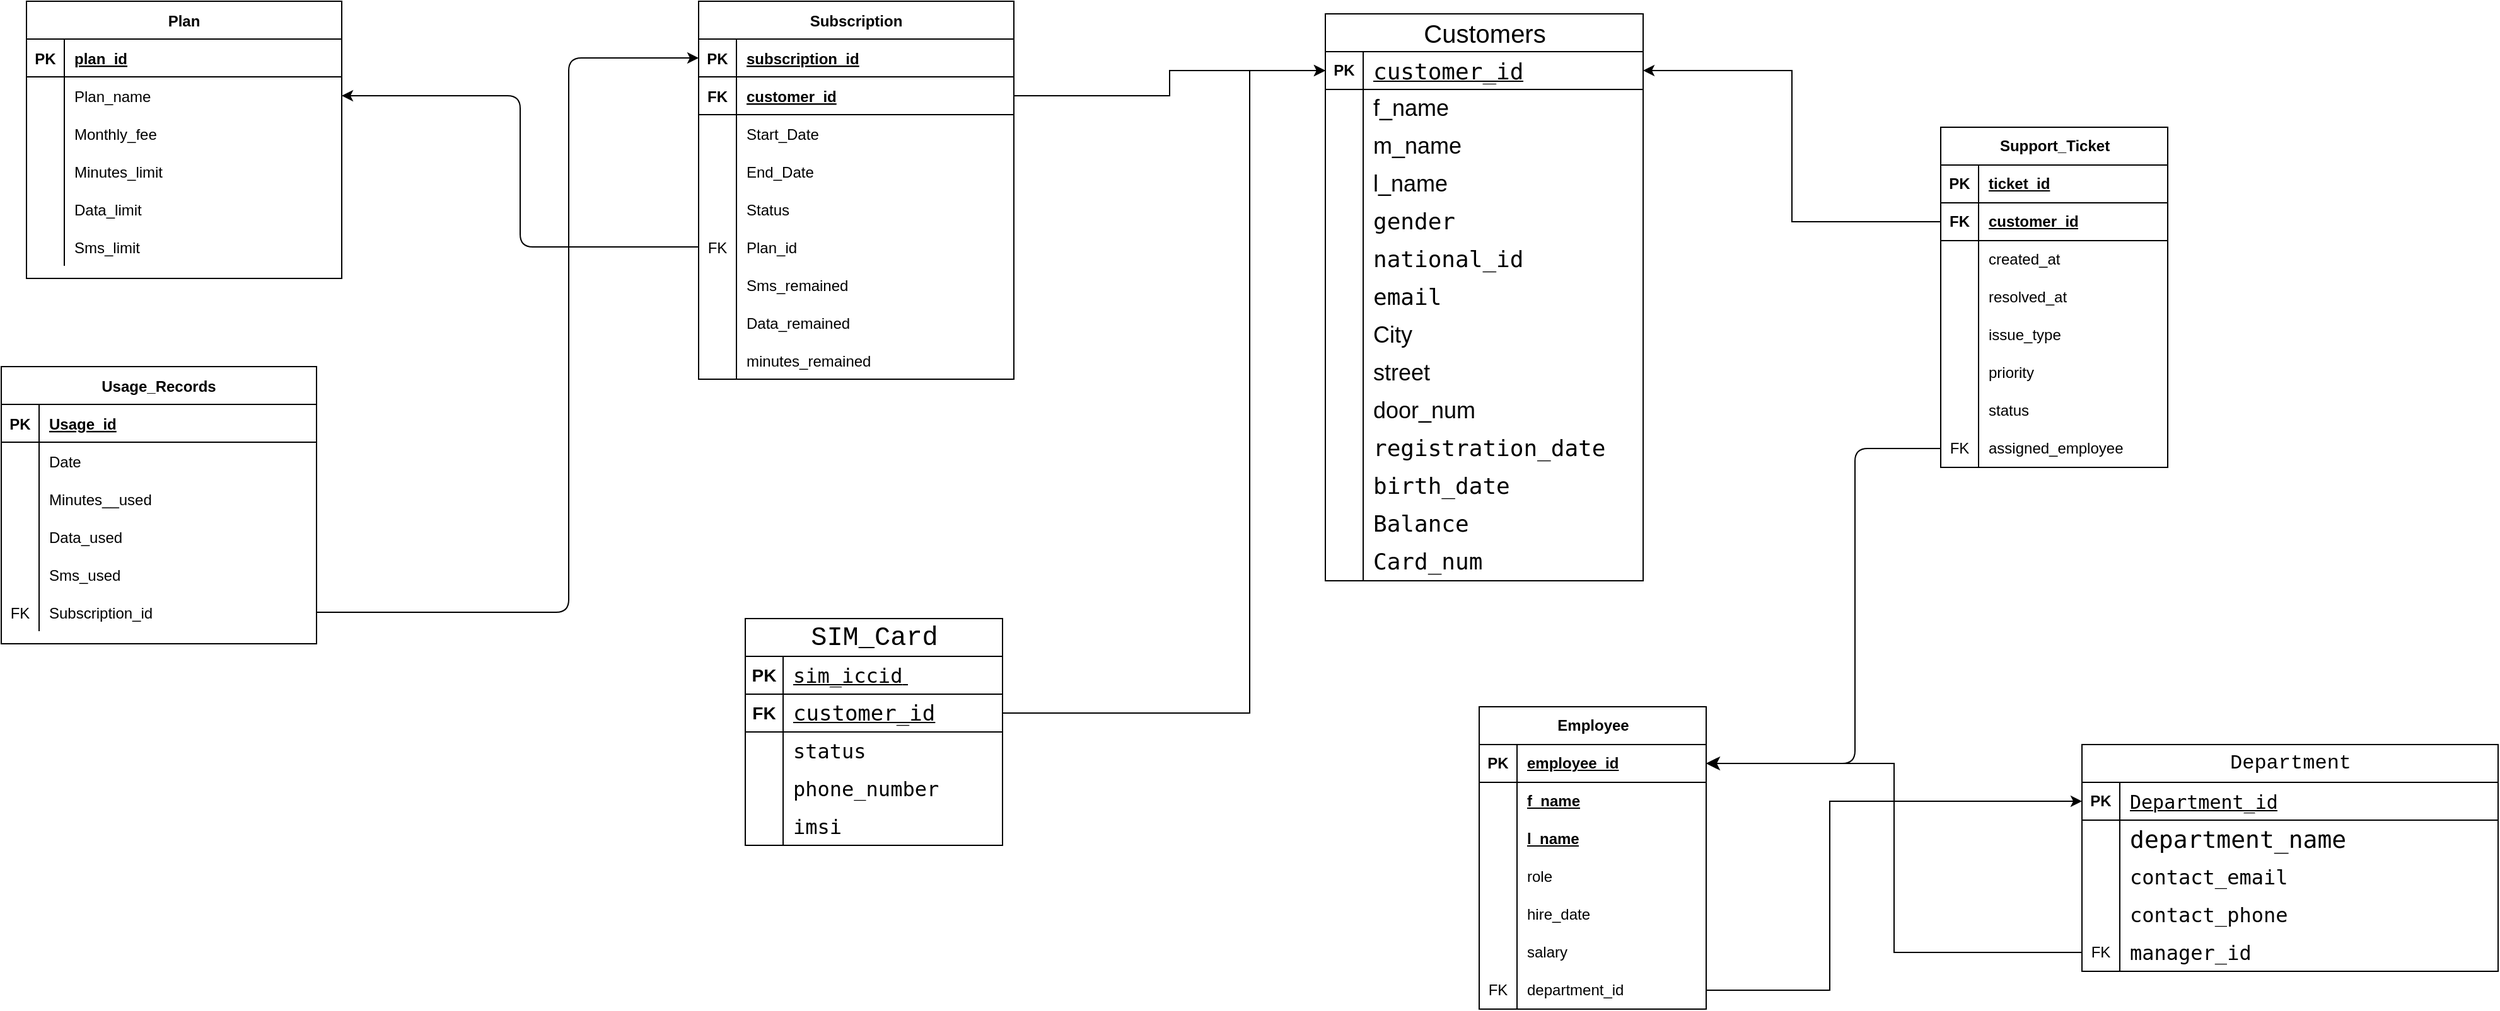 <mxfile version="27.0.9">
  <diagram id="R2lEEEUBdFMjLlhIrx00" name="Page-1">
    <mxGraphModel dx="2324" dy="1351" grid="1" gridSize="10" guides="1" tooltips="1" connect="1" arrows="1" fold="1" page="1" pageScale="1" pageWidth="850" pageHeight="1100" math="0" shadow="0" extFonts="Permanent Marker^https://fonts.googleapis.com/css?family=Permanent+Marker">
      <root>
        <mxCell id="0" />
        <mxCell id="1" parent="0" />
        <mxCell id="H6eAVLWPVodegc6f_msg-1" value="&lt;span style=&quot;font-weight: 400; text-wrap-mode: wrap;&quot;&gt;&lt;font style=&quot;font-size: 20px;&quot;&gt;Customers&lt;/font&gt;&lt;/span&gt;" style="shape=table;startSize=30;container=1;collapsible=1;childLayout=tableLayout;fixedRows=1;rowLines=0;fontStyle=1;align=center;resizeLast=1;html=1;" parent="1" vertex="1">
          <mxGeometry x="2170" y="850" width="252" height="450" as="geometry" />
        </mxCell>
        <mxCell id="H6eAVLWPVodegc6f_msg-2" value="" style="shape=tableRow;horizontal=0;startSize=0;swimlaneHead=0;swimlaneBody=0;fillColor=none;collapsible=0;dropTarget=0;points=[[0,0.5],[1,0.5]];portConstraint=eastwest;top=0;left=0;right=0;bottom=1;" parent="H6eAVLWPVodegc6f_msg-1" vertex="1">
          <mxGeometry y="30" width="252" height="30" as="geometry" />
        </mxCell>
        <mxCell id="H6eAVLWPVodegc6f_msg-3" value="PK" style="shape=partialRectangle;connectable=0;fillColor=none;top=0;left=0;bottom=0;right=0;fontStyle=1;overflow=hidden;whiteSpace=wrap;html=1;" parent="H6eAVLWPVodegc6f_msg-2" vertex="1">
          <mxGeometry width="30" height="30" as="geometry">
            <mxRectangle width="30" height="30" as="alternateBounds" />
          </mxGeometry>
        </mxCell>
        <mxCell id="H6eAVLWPVodegc6f_msg-4" value="&lt;div&gt;&lt;span style=&quot;font-family: monospace; font-weight: 400; text-align: center;&quot;&gt;&lt;font style=&quot;font-size: 18px;&quot;&gt;customer_id&lt;/font&gt;&lt;/span&gt;&lt;/div&gt;" style="shape=partialRectangle;connectable=0;fillColor=none;top=0;left=0;bottom=0;right=0;align=left;spacingLeft=6;fontStyle=5;overflow=hidden;whiteSpace=wrap;html=1;" parent="H6eAVLWPVodegc6f_msg-2" vertex="1">
          <mxGeometry x="30" width="222" height="30" as="geometry">
            <mxRectangle width="222" height="30" as="alternateBounds" />
          </mxGeometry>
        </mxCell>
        <mxCell id="H6eAVLWPVodegc6f_msg-5" value="" style="shape=tableRow;horizontal=0;startSize=0;swimlaneHead=0;swimlaneBody=0;fillColor=none;collapsible=0;dropTarget=0;points=[[0,0.5],[1,0.5]];portConstraint=eastwest;top=0;left=0;right=0;bottom=0;" parent="H6eAVLWPVodegc6f_msg-1" vertex="1">
          <mxGeometry y="60" width="252" height="30" as="geometry" />
        </mxCell>
        <mxCell id="H6eAVLWPVodegc6f_msg-6" value="" style="shape=partialRectangle;connectable=0;fillColor=none;top=0;left=0;bottom=0;right=0;editable=1;overflow=hidden;whiteSpace=wrap;html=1;" parent="H6eAVLWPVodegc6f_msg-5" vertex="1">
          <mxGeometry width="30" height="30" as="geometry">
            <mxRectangle width="30" height="30" as="alternateBounds" />
          </mxGeometry>
        </mxCell>
        <mxCell id="H6eAVLWPVodegc6f_msg-7" value="&lt;span style=&quot;text-align: center;&quot;&gt;&lt;font&gt;f_name&lt;/font&gt;&lt;/span&gt;" style="shape=partialRectangle;connectable=0;fillColor=none;top=0;left=0;bottom=0;right=0;align=left;spacingLeft=6;overflow=hidden;whiteSpace=wrap;html=1;fontSize=18;" parent="H6eAVLWPVodegc6f_msg-5" vertex="1">
          <mxGeometry x="30" width="222" height="30" as="geometry">
            <mxRectangle width="222" height="30" as="alternateBounds" />
          </mxGeometry>
        </mxCell>
        <mxCell id="H6eAVLWPVodegc6f_msg-8" value="" style="shape=tableRow;horizontal=0;startSize=0;swimlaneHead=0;swimlaneBody=0;fillColor=none;collapsible=0;dropTarget=0;points=[[0,0.5],[1,0.5]];portConstraint=eastwest;top=0;left=0;right=0;bottom=0;" parent="H6eAVLWPVodegc6f_msg-1" vertex="1">
          <mxGeometry y="90" width="252" height="30" as="geometry" />
        </mxCell>
        <mxCell id="H6eAVLWPVodegc6f_msg-9" value="" style="shape=partialRectangle;connectable=0;fillColor=none;top=0;left=0;bottom=0;right=0;editable=1;overflow=hidden;whiteSpace=wrap;html=1;" parent="H6eAVLWPVodegc6f_msg-8" vertex="1">
          <mxGeometry width="30" height="30" as="geometry">
            <mxRectangle width="30" height="30" as="alternateBounds" />
          </mxGeometry>
        </mxCell>
        <mxCell id="H6eAVLWPVodegc6f_msg-10" value="&lt;span style=&quot;text-align: center;&quot;&gt;&lt;font&gt;m_name&lt;/font&gt;&lt;/span&gt;" style="shape=partialRectangle;connectable=0;fillColor=none;top=0;left=0;bottom=0;right=0;align=left;spacingLeft=6;overflow=hidden;whiteSpace=wrap;html=1;fontSize=18;" parent="H6eAVLWPVodegc6f_msg-8" vertex="1">
          <mxGeometry x="30" width="222" height="30" as="geometry">
            <mxRectangle width="222" height="30" as="alternateBounds" />
          </mxGeometry>
        </mxCell>
        <mxCell id="H6eAVLWPVodegc6f_msg-11" value="" style="shape=tableRow;horizontal=0;startSize=0;swimlaneHead=0;swimlaneBody=0;fillColor=none;collapsible=0;dropTarget=0;points=[[0,0.5],[1,0.5]];portConstraint=eastwest;top=0;left=0;right=0;bottom=0;" parent="H6eAVLWPVodegc6f_msg-1" vertex="1">
          <mxGeometry y="120" width="252" height="30" as="geometry" />
        </mxCell>
        <mxCell id="H6eAVLWPVodegc6f_msg-12" value="" style="shape=partialRectangle;connectable=0;fillColor=none;top=0;left=0;bottom=0;right=0;editable=1;overflow=hidden;whiteSpace=wrap;html=1;" parent="H6eAVLWPVodegc6f_msg-11" vertex="1">
          <mxGeometry width="30" height="30" as="geometry">
            <mxRectangle width="30" height="30" as="alternateBounds" />
          </mxGeometry>
        </mxCell>
        <mxCell id="H6eAVLWPVodegc6f_msg-13" value="&lt;span style=&quot;text-align: center;&quot;&gt;&lt;font&gt;l_name&lt;/font&gt;&lt;/span&gt;" style="shape=partialRectangle;connectable=0;fillColor=none;top=0;left=0;bottom=0;right=0;align=left;spacingLeft=6;overflow=hidden;whiteSpace=wrap;html=1;fontSize=18;" parent="H6eAVLWPVodegc6f_msg-11" vertex="1">
          <mxGeometry x="30" width="222" height="30" as="geometry">
            <mxRectangle width="222" height="30" as="alternateBounds" />
          </mxGeometry>
        </mxCell>
        <mxCell id="H6eAVLWPVodegc6f_msg-14" value="" style="shape=tableRow;horizontal=0;startSize=0;swimlaneHead=0;swimlaneBody=0;fillColor=none;collapsible=0;dropTarget=0;points=[[0,0.5],[1,0.5]];portConstraint=eastwest;top=0;left=0;right=0;bottom=0;" parent="H6eAVLWPVodegc6f_msg-1" vertex="1">
          <mxGeometry y="150" width="252" height="30" as="geometry" />
        </mxCell>
        <mxCell id="H6eAVLWPVodegc6f_msg-15" value="" style="shape=partialRectangle;connectable=0;fillColor=none;top=0;left=0;bottom=0;right=0;editable=1;overflow=hidden;whiteSpace=wrap;html=1;" parent="H6eAVLWPVodegc6f_msg-14" vertex="1">
          <mxGeometry width="30" height="30" as="geometry">
            <mxRectangle width="30" height="30" as="alternateBounds" />
          </mxGeometry>
        </mxCell>
        <mxCell id="H6eAVLWPVodegc6f_msg-16" value="&lt;code style=&quot;text-align: center;&quot;&gt;gender&lt;/code&gt;&lt;span style=&quot;text-align: center;&quot;&gt;&amp;nbsp;&lt;/span&gt;" style="shape=partialRectangle;connectable=0;fillColor=none;top=0;left=0;bottom=0;right=0;align=left;spacingLeft=6;overflow=hidden;whiteSpace=wrap;html=1;fontSize=18;" parent="H6eAVLWPVodegc6f_msg-14" vertex="1">
          <mxGeometry x="30" width="222" height="30" as="geometry">
            <mxRectangle width="222" height="30" as="alternateBounds" />
          </mxGeometry>
        </mxCell>
        <mxCell id="H6eAVLWPVodegc6f_msg-17" value="" style="shape=tableRow;horizontal=0;startSize=0;swimlaneHead=0;swimlaneBody=0;fillColor=none;collapsible=0;dropTarget=0;points=[[0,0.5],[1,0.5]];portConstraint=eastwest;top=0;left=0;right=0;bottom=0;" parent="H6eAVLWPVodegc6f_msg-1" vertex="1">
          <mxGeometry y="180" width="252" height="30" as="geometry" />
        </mxCell>
        <mxCell id="H6eAVLWPVodegc6f_msg-18" value="" style="shape=partialRectangle;connectable=0;fillColor=none;top=0;left=0;bottom=0;right=0;editable=1;overflow=hidden;whiteSpace=wrap;html=1;" parent="H6eAVLWPVodegc6f_msg-17" vertex="1">
          <mxGeometry width="30" height="30" as="geometry">
            <mxRectangle width="30" height="30" as="alternateBounds" />
          </mxGeometry>
        </mxCell>
        <mxCell id="H6eAVLWPVodegc6f_msg-19" value="&lt;code style=&quot;text-align: center;&quot;&gt;national_id&lt;/code&gt;&lt;span style=&quot;text-align: center;&quot;&gt;&amp;nbsp;&lt;/span&gt;" style="shape=partialRectangle;connectable=0;fillColor=none;top=0;left=0;bottom=0;right=0;align=left;spacingLeft=6;overflow=hidden;whiteSpace=wrap;html=1;fontSize=18;" parent="H6eAVLWPVodegc6f_msg-17" vertex="1">
          <mxGeometry x="30" width="222" height="30" as="geometry">
            <mxRectangle width="222" height="30" as="alternateBounds" />
          </mxGeometry>
        </mxCell>
        <mxCell id="H6eAVLWPVodegc6f_msg-20" value="" style="shape=tableRow;horizontal=0;startSize=0;swimlaneHead=0;swimlaneBody=0;fillColor=none;collapsible=0;dropTarget=0;points=[[0,0.5],[1,0.5]];portConstraint=eastwest;top=0;left=0;right=0;bottom=0;" parent="H6eAVLWPVodegc6f_msg-1" vertex="1">
          <mxGeometry y="210" width="252" height="30" as="geometry" />
        </mxCell>
        <mxCell id="H6eAVLWPVodegc6f_msg-21" value="" style="shape=partialRectangle;connectable=0;fillColor=none;top=0;left=0;bottom=0;right=0;editable=1;overflow=hidden;whiteSpace=wrap;html=1;" parent="H6eAVLWPVodegc6f_msg-20" vertex="1">
          <mxGeometry width="30" height="30" as="geometry">
            <mxRectangle width="30" height="30" as="alternateBounds" />
          </mxGeometry>
        </mxCell>
        <mxCell id="H6eAVLWPVodegc6f_msg-22" value="&lt;code style=&quot;text-align: center;&quot;&gt;email&lt;/code&gt;&lt;span style=&quot;text-align: center;&quot;&gt;&amp;nbsp;&lt;/span&gt;" style="shape=partialRectangle;connectable=0;fillColor=none;top=0;left=0;bottom=0;right=0;align=left;spacingLeft=6;overflow=hidden;whiteSpace=wrap;html=1;fontSize=18;" parent="H6eAVLWPVodegc6f_msg-20" vertex="1">
          <mxGeometry x="30" width="222" height="30" as="geometry">
            <mxRectangle width="222" height="30" as="alternateBounds" />
          </mxGeometry>
        </mxCell>
        <mxCell id="H6eAVLWPVodegc6f_msg-23" value="" style="shape=tableRow;horizontal=0;startSize=0;swimlaneHead=0;swimlaneBody=0;fillColor=none;collapsible=0;dropTarget=0;points=[[0,0.5],[1,0.5]];portConstraint=eastwest;top=0;left=0;right=0;bottom=0;" parent="H6eAVLWPVodegc6f_msg-1" vertex="1">
          <mxGeometry y="240" width="252" height="30" as="geometry" />
        </mxCell>
        <mxCell id="H6eAVLWPVodegc6f_msg-24" value="" style="shape=partialRectangle;connectable=0;fillColor=none;top=0;left=0;bottom=0;right=0;editable=1;overflow=hidden;whiteSpace=wrap;html=1;" parent="H6eAVLWPVodegc6f_msg-23" vertex="1">
          <mxGeometry width="30" height="30" as="geometry">
            <mxRectangle width="30" height="30" as="alternateBounds" />
          </mxGeometry>
        </mxCell>
        <mxCell id="H6eAVLWPVodegc6f_msg-25" value="&lt;span style=&quot;text-align: center;&quot;&gt;City&lt;/span&gt;" style="shape=partialRectangle;connectable=0;fillColor=none;top=0;left=0;bottom=0;right=0;align=left;spacingLeft=6;overflow=hidden;whiteSpace=wrap;html=1;fontSize=18;" parent="H6eAVLWPVodegc6f_msg-23" vertex="1">
          <mxGeometry x="30" width="222" height="30" as="geometry">
            <mxRectangle width="222" height="30" as="alternateBounds" />
          </mxGeometry>
        </mxCell>
        <mxCell id="H6eAVLWPVodegc6f_msg-26" value="" style="shape=tableRow;horizontal=0;startSize=0;swimlaneHead=0;swimlaneBody=0;fillColor=none;collapsible=0;dropTarget=0;points=[[0,0.5],[1,0.5]];portConstraint=eastwest;top=0;left=0;right=0;bottom=0;" parent="H6eAVLWPVodegc6f_msg-1" vertex="1">
          <mxGeometry y="270" width="252" height="30" as="geometry" />
        </mxCell>
        <mxCell id="H6eAVLWPVodegc6f_msg-27" value="" style="shape=partialRectangle;connectable=0;fillColor=none;top=0;left=0;bottom=0;right=0;editable=1;overflow=hidden;whiteSpace=wrap;html=1;" parent="H6eAVLWPVodegc6f_msg-26" vertex="1">
          <mxGeometry width="30" height="30" as="geometry">
            <mxRectangle width="30" height="30" as="alternateBounds" />
          </mxGeometry>
        </mxCell>
        <mxCell id="H6eAVLWPVodegc6f_msg-28" value="&lt;span style=&quot;text-align: center;&quot;&gt;street&lt;/span&gt;" style="shape=partialRectangle;connectable=0;fillColor=none;top=0;left=0;bottom=0;right=0;align=left;spacingLeft=6;overflow=hidden;whiteSpace=wrap;html=1;fontSize=18;" parent="H6eAVLWPVodegc6f_msg-26" vertex="1">
          <mxGeometry x="30" width="222" height="30" as="geometry">
            <mxRectangle width="222" height="30" as="alternateBounds" />
          </mxGeometry>
        </mxCell>
        <mxCell id="H6eAVLWPVodegc6f_msg-29" value="" style="shape=tableRow;horizontal=0;startSize=0;swimlaneHead=0;swimlaneBody=0;fillColor=none;collapsible=0;dropTarget=0;points=[[0,0.5],[1,0.5]];portConstraint=eastwest;top=0;left=0;right=0;bottom=0;" parent="H6eAVLWPVodegc6f_msg-1" vertex="1">
          <mxGeometry y="300" width="252" height="30" as="geometry" />
        </mxCell>
        <mxCell id="H6eAVLWPVodegc6f_msg-30" value="" style="shape=partialRectangle;connectable=0;fillColor=none;top=0;left=0;bottom=0;right=0;editable=1;overflow=hidden;whiteSpace=wrap;html=1;" parent="H6eAVLWPVodegc6f_msg-29" vertex="1">
          <mxGeometry width="30" height="30" as="geometry">
            <mxRectangle width="30" height="30" as="alternateBounds" />
          </mxGeometry>
        </mxCell>
        <mxCell id="H6eAVLWPVodegc6f_msg-31" value="&lt;span style=&quot;text-align: center;&quot;&gt;door_num&lt;/span&gt;" style="shape=partialRectangle;connectable=0;fillColor=none;top=0;left=0;bottom=0;right=0;align=left;spacingLeft=6;overflow=hidden;whiteSpace=wrap;html=1;fontSize=18;" parent="H6eAVLWPVodegc6f_msg-29" vertex="1">
          <mxGeometry x="30" width="222" height="30" as="geometry">
            <mxRectangle width="222" height="30" as="alternateBounds" />
          </mxGeometry>
        </mxCell>
        <mxCell id="H6eAVLWPVodegc6f_msg-32" value="" style="shape=tableRow;horizontal=0;startSize=0;swimlaneHead=0;swimlaneBody=0;fillColor=none;collapsible=0;dropTarget=0;points=[[0,0.5],[1,0.5]];portConstraint=eastwest;top=0;left=0;right=0;bottom=0;" parent="H6eAVLWPVodegc6f_msg-1" vertex="1">
          <mxGeometry y="330" width="252" height="30" as="geometry" />
        </mxCell>
        <mxCell id="H6eAVLWPVodegc6f_msg-33" value="" style="shape=partialRectangle;connectable=0;fillColor=none;top=0;left=0;bottom=0;right=0;editable=1;overflow=hidden;whiteSpace=wrap;html=1;" parent="H6eAVLWPVodegc6f_msg-32" vertex="1">
          <mxGeometry width="30" height="30" as="geometry">
            <mxRectangle width="30" height="30" as="alternateBounds" />
          </mxGeometry>
        </mxCell>
        <mxCell id="H6eAVLWPVodegc6f_msg-34" value="&lt;code style=&quot;text-align: center;&quot;&gt;registration_date&lt;/code&gt;&lt;span style=&quot;text-align: center;&quot;&gt;&amp;nbsp;&lt;/span&gt;" style="shape=partialRectangle;connectable=0;fillColor=none;top=0;left=0;bottom=0;right=0;align=left;spacingLeft=6;overflow=hidden;whiteSpace=wrap;html=1;fontSize=18;" parent="H6eAVLWPVodegc6f_msg-32" vertex="1">
          <mxGeometry x="30" width="222" height="30" as="geometry">
            <mxRectangle width="222" height="30" as="alternateBounds" />
          </mxGeometry>
        </mxCell>
        <mxCell id="H6eAVLWPVodegc6f_msg-35" value="" style="shape=tableRow;horizontal=0;startSize=0;swimlaneHead=0;swimlaneBody=0;fillColor=none;collapsible=0;dropTarget=0;points=[[0,0.5],[1,0.5]];portConstraint=eastwest;top=0;left=0;right=0;bottom=0;" parent="H6eAVLWPVodegc6f_msg-1" vertex="1">
          <mxGeometry y="360" width="252" height="30" as="geometry" />
        </mxCell>
        <mxCell id="H6eAVLWPVodegc6f_msg-36" value="" style="shape=partialRectangle;connectable=0;fillColor=none;top=0;left=0;bottom=0;right=0;editable=1;overflow=hidden;whiteSpace=wrap;html=1;" parent="H6eAVLWPVodegc6f_msg-35" vertex="1">
          <mxGeometry width="30" height="30" as="geometry">
            <mxRectangle width="30" height="30" as="alternateBounds" />
          </mxGeometry>
        </mxCell>
        <mxCell id="H6eAVLWPVodegc6f_msg-37" value="&lt;span style=&quot;font-family: monospace; text-align: center;&quot;&gt;birth_date&lt;/span&gt;" style="shape=partialRectangle;connectable=0;fillColor=none;top=0;left=0;bottom=0;right=0;align=left;spacingLeft=6;overflow=hidden;whiteSpace=wrap;html=1;fontSize=18;" parent="H6eAVLWPVodegc6f_msg-35" vertex="1">
          <mxGeometry x="30" width="222" height="30" as="geometry">
            <mxRectangle width="222" height="30" as="alternateBounds" />
          </mxGeometry>
        </mxCell>
        <mxCell id="H6eAVLWPVodegc6f_msg-38" value="" style="shape=tableRow;horizontal=0;startSize=0;swimlaneHead=0;swimlaneBody=0;fillColor=none;collapsible=0;dropTarget=0;points=[[0,0.5],[1,0.5]];portConstraint=eastwest;top=0;left=0;right=0;bottom=0;" parent="H6eAVLWPVodegc6f_msg-1" vertex="1">
          <mxGeometry y="390" width="252" height="30" as="geometry" />
        </mxCell>
        <mxCell id="H6eAVLWPVodegc6f_msg-39" value="" style="shape=partialRectangle;connectable=0;fillColor=none;top=0;left=0;bottom=0;right=0;editable=1;overflow=hidden;whiteSpace=wrap;html=1;" parent="H6eAVLWPVodegc6f_msg-38" vertex="1">
          <mxGeometry width="30" height="30" as="geometry">
            <mxRectangle width="30" height="30" as="alternateBounds" />
          </mxGeometry>
        </mxCell>
        <mxCell id="H6eAVLWPVodegc6f_msg-40" value="&lt;code style=&quot;text-align: center;&quot;&gt;Balance&lt;/code&gt;&lt;span style=&quot;text-align: center;&quot;&gt;&amp;nbsp;&lt;/span&gt;" style="shape=partialRectangle;connectable=0;fillColor=none;top=0;left=0;bottom=0;right=0;align=left;spacingLeft=6;overflow=hidden;whiteSpace=wrap;html=1;fontSize=18;" parent="H6eAVLWPVodegc6f_msg-38" vertex="1">
          <mxGeometry x="30" width="222" height="30" as="geometry">
            <mxRectangle width="222" height="30" as="alternateBounds" />
          </mxGeometry>
        </mxCell>
        <mxCell id="H6eAVLWPVodegc6f_msg-41" value="" style="shape=tableRow;horizontal=0;startSize=0;swimlaneHead=0;swimlaneBody=0;fillColor=none;collapsible=0;dropTarget=0;points=[[0,0.5],[1,0.5]];portConstraint=eastwest;top=0;left=0;right=0;bottom=0;" parent="H6eAVLWPVodegc6f_msg-1" vertex="1">
          <mxGeometry y="420" width="252" height="30" as="geometry" />
        </mxCell>
        <mxCell id="H6eAVLWPVodegc6f_msg-42" value="" style="shape=partialRectangle;connectable=0;fillColor=none;top=0;left=0;bottom=0;right=0;editable=1;overflow=hidden;whiteSpace=wrap;html=1;" parent="H6eAVLWPVodegc6f_msg-41" vertex="1">
          <mxGeometry width="30" height="30" as="geometry">
            <mxRectangle width="30" height="30" as="alternateBounds" />
          </mxGeometry>
        </mxCell>
        <mxCell id="H6eAVLWPVodegc6f_msg-43" value="&lt;span style=&quot;font-family: monospace; text-align: center;&quot;&gt;Card_num&lt;/span&gt;" style="shape=partialRectangle;connectable=0;fillColor=none;top=0;left=0;bottom=0;right=0;align=left;spacingLeft=6;overflow=hidden;whiteSpace=wrap;html=1;fontSize=18;" parent="H6eAVLWPVodegc6f_msg-41" vertex="1">
          <mxGeometry x="30" width="222" height="30" as="geometry">
            <mxRectangle width="222" height="30" as="alternateBounds" />
          </mxGeometry>
        </mxCell>
        <mxCell id="H6eAVLWPVodegc6f_msg-44" value="&lt;span style=&quot;font-family: SFMono-Regular, Menlo, Consolas, &amp;quot;PT Mono&amp;quot;, &amp;quot;Liberation Mono&amp;quot;, Courier, monospace; font-weight: 400; text-wrap-mode: wrap;&quot;&gt;&lt;font style=&quot;font-size: 21px;&quot;&gt;SIM_Card&lt;/font&gt;&lt;/span&gt;" style="shape=table;startSize=30;container=1;collapsible=1;childLayout=tableLayout;fixedRows=1;rowLines=0;fontStyle=1;align=center;resizeLast=1;html=1;" parent="1" vertex="1">
          <mxGeometry x="1710" y="1330" width="204" height="180" as="geometry" />
        </mxCell>
        <mxCell id="H6eAVLWPVodegc6f_msg-45" value="" style="shape=tableRow;horizontal=0;startSize=0;swimlaneHead=0;swimlaneBody=0;fillColor=none;collapsible=0;dropTarget=0;points=[[0,0.5],[1,0.5]];portConstraint=eastwest;top=0;left=0;right=0;bottom=1;" parent="H6eAVLWPVodegc6f_msg-44" vertex="1">
          <mxGeometry y="30" width="204" height="30" as="geometry" />
        </mxCell>
        <mxCell id="H6eAVLWPVodegc6f_msg-46" value="&lt;font style=&quot;font-size: 14px;&quot;&gt;PK&lt;/font&gt;" style="shape=partialRectangle;connectable=0;fillColor=none;top=0;left=0;bottom=0;right=0;fontStyle=1;overflow=hidden;whiteSpace=wrap;html=1;" parent="H6eAVLWPVodegc6f_msg-45" vertex="1">
          <mxGeometry width="30" height="30" as="geometry">
            <mxRectangle width="30" height="30" as="alternateBounds" />
          </mxGeometry>
        </mxCell>
        <mxCell id="H6eAVLWPVodegc6f_msg-47" value="&lt;code style=&quot;color: light-dark(rgb(0, 0, 0), rgb(255, 255, 255)); background-color: transparent; font-weight: 400; text-align: center; font-size: 16px;&quot;&gt;sim_iccid&lt;/code&gt;&lt;span style=&quot;color: light-dark(rgb(0, 0, 0), rgb(255, 255, 255)); background-color: transparent; font-weight: 400; text-align: center; font-size: 16px;&quot;&gt;&amp;nbsp;&lt;/span&gt;" style="shape=partialRectangle;connectable=0;fillColor=none;top=0;left=0;bottom=0;right=0;align=left;spacingLeft=6;fontStyle=5;overflow=hidden;whiteSpace=wrap;html=1;" parent="H6eAVLWPVodegc6f_msg-45" vertex="1">
          <mxGeometry x="30" width="174" height="30" as="geometry">
            <mxRectangle width="174" height="30" as="alternateBounds" />
          </mxGeometry>
        </mxCell>
        <mxCell id="H6eAVLWPVodegc6f_msg-48" value="" style="shape=tableRow;horizontal=0;startSize=0;swimlaneHead=0;swimlaneBody=0;fillColor=none;collapsible=0;dropTarget=0;points=[[0,0.5],[1,0.5]];portConstraint=eastwest;top=0;left=0;right=0;bottom=1;" parent="H6eAVLWPVodegc6f_msg-44" vertex="1">
          <mxGeometry y="60" width="204" height="30" as="geometry" />
        </mxCell>
        <mxCell id="H6eAVLWPVodegc6f_msg-49" value="&lt;font style=&quot;font-size: 14px;&quot;&gt;FK&lt;/font&gt;" style="shape=partialRectangle;connectable=0;fillColor=none;top=0;left=0;bottom=0;right=0;fontStyle=1;overflow=hidden;whiteSpace=wrap;html=1;" parent="H6eAVLWPVodegc6f_msg-48" vertex="1">
          <mxGeometry width="30" height="30" as="geometry">
            <mxRectangle width="30" height="30" as="alternateBounds" />
          </mxGeometry>
        </mxCell>
        <mxCell id="H6eAVLWPVodegc6f_msg-50" value="&lt;u style=&quot;font-weight: 400; font-family: monospace; text-align: center;&quot;&gt;&lt;font style=&quot;font-size: 17px;&quot;&gt;customer_id&lt;/font&gt;&lt;/u&gt;" style="shape=partialRectangle;connectable=0;fillColor=none;top=0;left=0;bottom=0;right=0;align=left;spacingLeft=6;fontStyle=5;overflow=hidden;whiteSpace=wrap;html=1;" parent="H6eAVLWPVodegc6f_msg-48" vertex="1">
          <mxGeometry x="30" width="174" height="30" as="geometry">
            <mxRectangle width="174" height="30" as="alternateBounds" />
          </mxGeometry>
        </mxCell>
        <mxCell id="H6eAVLWPVodegc6f_msg-51" value="" style="shape=tableRow;horizontal=0;startSize=0;swimlaneHead=0;swimlaneBody=0;fillColor=none;collapsible=0;dropTarget=0;points=[[0,0.5],[1,0.5]];portConstraint=eastwest;top=0;left=0;right=0;bottom=0;" parent="H6eAVLWPVodegc6f_msg-44" vertex="1">
          <mxGeometry y="90" width="204" height="30" as="geometry" />
        </mxCell>
        <mxCell id="H6eAVLWPVodegc6f_msg-52" value="" style="shape=partialRectangle;connectable=0;fillColor=none;top=0;left=0;bottom=0;right=0;editable=1;overflow=hidden;whiteSpace=wrap;html=1;" parent="H6eAVLWPVodegc6f_msg-51" vertex="1">
          <mxGeometry width="30" height="30" as="geometry">
            <mxRectangle width="30" height="30" as="alternateBounds" />
          </mxGeometry>
        </mxCell>
        <mxCell id="H6eAVLWPVodegc6f_msg-53" value="&lt;code style=&quot;text-align: center; font-size: 16px;&quot;&gt;status&lt;/code&gt;&lt;span style=&quot;text-align: center; font-size: 16px;&quot;&gt;&amp;nbsp;&lt;/span&gt;" style="shape=partialRectangle;connectable=0;fillColor=none;top=0;left=0;bottom=0;right=0;align=left;spacingLeft=6;overflow=hidden;whiteSpace=wrap;html=1;" parent="H6eAVLWPVodegc6f_msg-51" vertex="1">
          <mxGeometry x="30" width="174" height="30" as="geometry">
            <mxRectangle width="174" height="30" as="alternateBounds" />
          </mxGeometry>
        </mxCell>
        <mxCell id="H6eAVLWPVodegc6f_msg-54" value="" style="shape=tableRow;horizontal=0;startSize=0;swimlaneHead=0;swimlaneBody=0;fillColor=none;collapsible=0;dropTarget=0;points=[[0,0.5],[1,0.5]];portConstraint=eastwest;top=0;left=0;right=0;bottom=0;" parent="H6eAVLWPVodegc6f_msg-44" vertex="1">
          <mxGeometry y="120" width="204" height="30" as="geometry" />
        </mxCell>
        <mxCell id="H6eAVLWPVodegc6f_msg-55" value="" style="shape=partialRectangle;connectable=0;fillColor=none;top=0;left=0;bottom=0;right=0;editable=1;overflow=hidden;whiteSpace=wrap;html=1;" parent="H6eAVLWPVodegc6f_msg-54" vertex="1">
          <mxGeometry width="30" height="30" as="geometry">
            <mxRectangle width="30" height="30" as="alternateBounds" />
          </mxGeometry>
        </mxCell>
        <mxCell id="H6eAVLWPVodegc6f_msg-56" value="&lt;code style=&quot;color: light-dark(rgb(0, 0, 0), rgb(255, 255, 255)); text-align: center; background-color: transparent; font-size: 16px;&quot;&gt;phone_number&lt;/code&gt;&lt;span style=&quot;color: light-dark(rgb(0, 0, 0), rgb(255, 255, 255)); text-align: center; background-color: transparent; font-size: 16px;&quot;&gt;&amp;nbsp;&lt;/span&gt;" style="shape=partialRectangle;connectable=0;fillColor=none;top=0;left=0;bottom=0;right=0;align=left;spacingLeft=6;overflow=hidden;whiteSpace=wrap;html=1;" parent="H6eAVLWPVodegc6f_msg-54" vertex="1">
          <mxGeometry x="30" width="174" height="30" as="geometry">
            <mxRectangle width="174" height="30" as="alternateBounds" />
          </mxGeometry>
        </mxCell>
        <mxCell id="H6eAVLWPVodegc6f_msg-57" value="" style="shape=tableRow;horizontal=0;startSize=0;swimlaneHead=0;swimlaneBody=0;fillColor=none;collapsible=0;dropTarget=0;points=[[0,0.5],[1,0.5]];portConstraint=eastwest;top=0;left=0;right=0;bottom=0;" parent="H6eAVLWPVodegc6f_msg-44" vertex="1">
          <mxGeometry y="150" width="204" height="30" as="geometry" />
        </mxCell>
        <mxCell id="H6eAVLWPVodegc6f_msg-58" value="" style="shape=partialRectangle;connectable=0;fillColor=none;top=0;left=0;bottom=0;right=0;editable=1;overflow=hidden;whiteSpace=wrap;html=1;" parent="H6eAVLWPVodegc6f_msg-57" vertex="1">
          <mxGeometry width="30" height="30" as="geometry">
            <mxRectangle width="30" height="30" as="alternateBounds" />
          </mxGeometry>
        </mxCell>
        <mxCell id="H6eAVLWPVodegc6f_msg-59" value="&lt;code style=&quot;text-align: center; font-size: 16px;&quot;&gt;imsi&lt;/code&gt;&lt;span style=&quot;text-align: center; font-size: 16px;&quot;&gt;&amp;nbsp;&lt;/span&gt;" style="shape=partialRectangle;connectable=0;fillColor=none;top=0;left=0;bottom=0;right=0;align=left;spacingLeft=6;overflow=hidden;whiteSpace=wrap;html=1;" parent="H6eAVLWPVodegc6f_msg-57" vertex="1">
          <mxGeometry x="30" width="174" height="30" as="geometry">
            <mxRectangle width="174" height="30" as="alternateBounds" />
          </mxGeometry>
        </mxCell>
        <mxCell id="H6eAVLWPVodegc6f_msg-60" value="&lt;span style=&quot;font-family: SFMono-Regular, Menlo, Consolas, &amp;quot;PT Mono&amp;quot;, &amp;quot;Liberation Mono&amp;quot;, Courier, monospace; font-weight: 400; text-wrap-mode: wrap;&quot;&gt;&lt;font style=&quot;font-size: 16px;&quot;&gt;Department&lt;/font&gt;&lt;/span&gt;" style="shape=table;startSize=30;container=1;collapsible=1;childLayout=tableLayout;fixedRows=1;rowLines=0;fontStyle=1;align=center;resizeLast=1;html=1;" parent="1" vertex="1">
          <mxGeometry x="2770" y="1430" width="330" height="180" as="geometry" />
        </mxCell>
        <mxCell id="H6eAVLWPVodegc6f_msg-61" value="" style="shape=tableRow;horizontal=0;startSize=0;swimlaneHead=0;swimlaneBody=0;fillColor=none;collapsible=0;dropTarget=0;points=[[0,0.5],[1,0.5]];portConstraint=eastwest;top=0;left=0;right=0;bottom=1;" parent="H6eAVLWPVodegc6f_msg-60" vertex="1">
          <mxGeometry y="30" width="330" height="30" as="geometry" />
        </mxCell>
        <mxCell id="H6eAVLWPVodegc6f_msg-62" value="PK" style="shape=partialRectangle;connectable=0;fillColor=none;top=0;left=0;bottom=0;right=0;fontStyle=1;overflow=hidden;whiteSpace=wrap;html=1;" parent="H6eAVLWPVodegc6f_msg-61" vertex="1">
          <mxGeometry width="30" height="30" as="geometry">
            <mxRectangle width="30" height="30" as="alternateBounds" />
          </mxGeometry>
        </mxCell>
        <mxCell id="H6eAVLWPVodegc6f_msg-63" value="&lt;u style=&quot;font-family: monospace; font-size: 15px; font-weight: 400; text-align: center;&quot;&gt;Department_id&lt;/u&gt;" style="shape=partialRectangle;connectable=0;fillColor=none;top=0;left=0;bottom=0;right=0;align=left;spacingLeft=6;fontStyle=5;overflow=hidden;whiteSpace=wrap;html=1;" parent="H6eAVLWPVodegc6f_msg-61" vertex="1">
          <mxGeometry x="30" width="300" height="30" as="geometry">
            <mxRectangle width="300" height="30" as="alternateBounds" />
          </mxGeometry>
        </mxCell>
        <mxCell id="H6eAVLWPVodegc6f_msg-67" value="" style="shape=tableRow;horizontal=0;startSize=0;swimlaneHead=0;swimlaneBody=0;fillColor=none;collapsible=0;dropTarget=0;points=[[0,0.5],[1,0.5]];portConstraint=eastwest;top=0;left=0;right=0;bottom=0;" parent="H6eAVLWPVodegc6f_msg-60" vertex="1">
          <mxGeometry y="60" width="330" height="30" as="geometry" />
        </mxCell>
        <mxCell id="H6eAVLWPVodegc6f_msg-68" value="" style="shape=partialRectangle;connectable=0;fillColor=none;top=0;left=0;bottom=0;right=0;editable=1;overflow=hidden;whiteSpace=wrap;html=1;" parent="H6eAVLWPVodegc6f_msg-67" vertex="1">
          <mxGeometry width="30" height="30" as="geometry">
            <mxRectangle width="30" height="30" as="alternateBounds" />
          </mxGeometry>
        </mxCell>
        <mxCell id="H6eAVLWPVodegc6f_msg-69" value="&lt;span style=&quot;font-family: monospace; text-align: center;&quot;&gt;&lt;font style=&quot;font-size: 19px;&quot;&gt;department_name&lt;/font&gt;&lt;/span&gt;" style="shape=partialRectangle;connectable=0;fillColor=none;top=0;left=0;bottom=0;right=0;align=left;spacingLeft=6;overflow=hidden;whiteSpace=wrap;html=1;" parent="H6eAVLWPVodegc6f_msg-67" vertex="1">
          <mxGeometry x="30" width="300" height="30" as="geometry">
            <mxRectangle width="300" height="30" as="alternateBounds" />
          </mxGeometry>
        </mxCell>
        <mxCell id="H6eAVLWPVodegc6f_msg-70" value="" style="shape=tableRow;horizontal=0;startSize=0;swimlaneHead=0;swimlaneBody=0;fillColor=none;collapsible=0;dropTarget=0;points=[[0,0.5],[1,0.5]];portConstraint=eastwest;top=0;left=0;right=0;bottom=0;" parent="H6eAVLWPVodegc6f_msg-60" vertex="1">
          <mxGeometry y="90" width="330" height="30" as="geometry" />
        </mxCell>
        <mxCell id="H6eAVLWPVodegc6f_msg-71" value="" style="shape=partialRectangle;connectable=0;fillColor=none;top=0;left=0;bottom=0;right=0;editable=1;overflow=hidden;whiteSpace=wrap;html=1;" parent="H6eAVLWPVodegc6f_msg-70" vertex="1">
          <mxGeometry width="30" height="30" as="geometry">
            <mxRectangle width="30" height="30" as="alternateBounds" />
          </mxGeometry>
        </mxCell>
        <mxCell id="H6eAVLWPVodegc6f_msg-72" value="&lt;span style=&quot;font-family: monospace; text-align: center;&quot;&gt;&lt;font style=&quot;font-size: 16px;&quot;&gt;contact_email&lt;/font&gt;&lt;/span&gt;" style="shape=partialRectangle;connectable=0;fillColor=none;top=0;left=0;bottom=0;right=0;align=left;spacingLeft=6;overflow=hidden;whiteSpace=wrap;html=1;" parent="H6eAVLWPVodegc6f_msg-70" vertex="1">
          <mxGeometry x="30" width="300" height="30" as="geometry">
            <mxRectangle width="300" height="30" as="alternateBounds" />
          </mxGeometry>
        </mxCell>
        <mxCell id="1nTdji5Skan9FXWX7rTO-1" value="" style="shape=tableRow;horizontal=0;startSize=0;swimlaneHead=0;swimlaneBody=0;fillColor=none;collapsible=0;dropTarget=0;points=[[0,0.5],[1,0.5]];portConstraint=eastwest;top=0;left=0;right=0;bottom=0;" vertex="1" parent="H6eAVLWPVodegc6f_msg-60">
          <mxGeometry y="120" width="330" height="30" as="geometry" />
        </mxCell>
        <mxCell id="1nTdji5Skan9FXWX7rTO-2" value="" style="shape=partialRectangle;connectable=0;fillColor=none;top=0;left=0;bottom=0;right=0;editable=1;overflow=hidden;whiteSpace=wrap;html=1;" vertex="1" parent="1nTdji5Skan9FXWX7rTO-1">
          <mxGeometry width="30" height="30" as="geometry">
            <mxRectangle width="30" height="30" as="alternateBounds" />
          </mxGeometry>
        </mxCell>
        <mxCell id="1nTdji5Skan9FXWX7rTO-3" value="&lt;span style=&quot;font-family: monospace; text-align: center;&quot;&gt;&lt;font style=&quot;font-size: 16px;&quot;&gt;contact_phone&lt;/font&gt;&lt;/span&gt;" style="shape=partialRectangle;connectable=0;fillColor=none;top=0;left=0;bottom=0;right=0;align=left;spacingLeft=6;overflow=hidden;whiteSpace=wrap;html=1;" vertex="1" parent="1nTdji5Skan9FXWX7rTO-1">
          <mxGeometry x="30" width="300" height="30" as="geometry">
            <mxRectangle width="300" height="30" as="alternateBounds" />
          </mxGeometry>
        </mxCell>
        <mxCell id="1nTdji5Skan9FXWX7rTO-8" value="" style="shape=tableRow;horizontal=0;startSize=0;swimlaneHead=0;swimlaneBody=0;fillColor=none;collapsible=0;dropTarget=0;points=[[0,0.5],[1,0.5]];portConstraint=eastwest;top=0;left=0;right=0;bottom=0;" vertex="1" parent="H6eAVLWPVodegc6f_msg-60">
          <mxGeometry y="150" width="330" height="30" as="geometry" />
        </mxCell>
        <mxCell id="1nTdji5Skan9FXWX7rTO-9" value="FK" style="shape=partialRectangle;connectable=0;fillColor=none;top=0;left=0;bottom=0;right=0;editable=1;overflow=hidden;whiteSpace=wrap;html=1;" vertex="1" parent="1nTdji5Skan9FXWX7rTO-8">
          <mxGeometry width="30" height="30" as="geometry">
            <mxRectangle width="30" height="30" as="alternateBounds" />
          </mxGeometry>
        </mxCell>
        <mxCell id="1nTdji5Skan9FXWX7rTO-10" value="&lt;div style=&quot;text-align: center;&quot;&gt;&lt;span style=&quot;background-color: transparent; color: light-dark(rgb(0, 0, 0), rgb(255, 255, 255)); font-size: 16px;&quot;&gt;&lt;font face=&quot;monospace&quot;&gt;manager_id&lt;/font&gt;&lt;/span&gt;&lt;/div&gt;" style="shape=partialRectangle;connectable=0;fillColor=none;top=0;left=0;bottom=0;right=0;align=left;spacingLeft=6;overflow=hidden;whiteSpace=wrap;html=1;" vertex="1" parent="1nTdji5Skan9FXWX7rTO-8">
          <mxGeometry x="30" width="300" height="30" as="geometry">
            <mxRectangle width="300" height="30" as="alternateBounds" />
          </mxGeometry>
        </mxCell>
        <mxCell id="H6eAVLWPVodegc6f_msg-79" value="Subscription" style="shape=table;startSize=30;container=1;collapsible=1;childLayout=tableLayout;fixedRows=1;rowLines=0;fontStyle=1;align=center;resizeLast=1;" parent="1" vertex="1">
          <mxGeometry x="1673" y="840" width="250" height="300" as="geometry" />
        </mxCell>
        <mxCell id="H6eAVLWPVodegc6f_msg-80" value="" style="shape=partialRectangle;collapsible=0;dropTarget=0;pointerEvents=0;fillColor=none;points=[[0,0.5],[1,0.5]];portConstraint=eastwest;top=0;left=0;right=0;bottom=1;" parent="H6eAVLWPVodegc6f_msg-79" vertex="1">
          <mxGeometry y="30" width="250" height="30" as="geometry" />
        </mxCell>
        <mxCell id="H6eAVLWPVodegc6f_msg-81" value="PK" style="shape=partialRectangle;overflow=hidden;connectable=0;fillColor=none;top=0;left=0;bottom=0;right=0;fontStyle=1;" parent="H6eAVLWPVodegc6f_msg-80" vertex="1">
          <mxGeometry width="30" height="30" as="geometry">
            <mxRectangle width="30" height="30" as="alternateBounds" />
          </mxGeometry>
        </mxCell>
        <mxCell id="H6eAVLWPVodegc6f_msg-82" value="subscription_id" style="shape=partialRectangle;overflow=hidden;connectable=0;fillColor=none;top=0;left=0;bottom=0;right=0;align=left;spacingLeft=6;fontStyle=5;" parent="H6eAVLWPVodegc6f_msg-80" vertex="1">
          <mxGeometry x="30" width="220" height="30" as="geometry">
            <mxRectangle width="220" height="30" as="alternateBounds" />
          </mxGeometry>
        </mxCell>
        <mxCell id="vaBvhaFcvCFZAgjK7iUv-1" value="" style="shape=partialRectangle;collapsible=0;dropTarget=0;pointerEvents=0;fillColor=none;points=[[0,0.5],[1,0.5]];portConstraint=eastwest;top=0;left=0;right=0;bottom=1;" parent="H6eAVLWPVodegc6f_msg-79" vertex="1">
          <mxGeometry y="60" width="250" height="30" as="geometry" />
        </mxCell>
        <mxCell id="vaBvhaFcvCFZAgjK7iUv-2" value="FK" style="shape=partialRectangle;overflow=hidden;connectable=0;fillColor=none;top=0;left=0;bottom=0;right=0;fontStyle=1;" parent="vaBvhaFcvCFZAgjK7iUv-1" vertex="1">
          <mxGeometry width="30" height="30" as="geometry">
            <mxRectangle width="30" height="30" as="alternateBounds" />
          </mxGeometry>
        </mxCell>
        <mxCell id="vaBvhaFcvCFZAgjK7iUv-3" value="customer_id" style="shape=partialRectangle;overflow=hidden;connectable=0;fillColor=none;top=0;left=0;bottom=0;right=0;align=left;spacingLeft=6;fontStyle=5;" parent="vaBvhaFcvCFZAgjK7iUv-1" vertex="1">
          <mxGeometry x="30" width="220" height="30" as="geometry">
            <mxRectangle width="220" height="30" as="alternateBounds" />
          </mxGeometry>
        </mxCell>
        <mxCell id="H6eAVLWPVodegc6f_msg-83" value="" style="shape=partialRectangle;collapsible=0;dropTarget=0;pointerEvents=0;fillColor=none;points=[[0,0.5],[1,0.5]];portConstraint=eastwest;top=0;left=0;right=0;bottom=0;" parent="H6eAVLWPVodegc6f_msg-79" vertex="1">
          <mxGeometry y="90" width="250" height="30" as="geometry" />
        </mxCell>
        <mxCell id="H6eAVLWPVodegc6f_msg-84" value="" style="shape=partialRectangle;overflow=hidden;connectable=0;fillColor=none;top=0;left=0;bottom=0;right=0;" parent="H6eAVLWPVodegc6f_msg-83" vertex="1">
          <mxGeometry width="30" height="30" as="geometry">
            <mxRectangle width="30" height="30" as="alternateBounds" />
          </mxGeometry>
        </mxCell>
        <mxCell id="H6eAVLWPVodegc6f_msg-85" value="Start_Date " style="shape=partialRectangle;overflow=hidden;connectable=0;fillColor=none;top=0;left=0;bottom=0;right=0;align=left;spacingLeft=6;" parent="H6eAVLWPVodegc6f_msg-83" vertex="1">
          <mxGeometry x="30" width="220" height="30" as="geometry">
            <mxRectangle width="220" height="30" as="alternateBounds" />
          </mxGeometry>
        </mxCell>
        <mxCell id="H6eAVLWPVodegc6f_msg-86" value="" style="shape=partialRectangle;collapsible=0;dropTarget=0;pointerEvents=0;fillColor=none;points=[[0,0.5],[1,0.5]];portConstraint=eastwest;top=0;left=0;right=0;bottom=0;" parent="H6eAVLWPVodegc6f_msg-79" vertex="1">
          <mxGeometry y="120" width="250" height="30" as="geometry" />
        </mxCell>
        <mxCell id="H6eAVLWPVodegc6f_msg-87" value="" style="shape=partialRectangle;overflow=hidden;connectable=0;fillColor=none;top=0;left=0;bottom=0;right=0;" parent="H6eAVLWPVodegc6f_msg-86" vertex="1">
          <mxGeometry width="30" height="30" as="geometry">
            <mxRectangle width="30" height="30" as="alternateBounds" />
          </mxGeometry>
        </mxCell>
        <mxCell id="H6eAVLWPVodegc6f_msg-88" value="End_Date" style="shape=partialRectangle;overflow=hidden;connectable=0;fillColor=none;top=0;left=0;bottom=0;right=0;align=left;spacingLeft=6;" parent="H6eAVLWPVodegc6f_msg-86" vertex="1">
          <mxGeometry x="30" width="220" height="30" as="geometry">
            <mxRectangle width="220" height="30" as="alternateBounds" />
          </mxGeometry>
        </mxCell>
        <mxCell id="H6eAVLWPVodegc6f_msg-89" value="" style="shape=partialRectangle;collapsible=0;dropTarget=0;pointerEvents=0;fillColor=none;points=[[0,0.5],[1,0.5]];portConstraint=eastwest;top=0;left=0;right=0;bottom=0;" parent="H6eAVLWPVodegc6f_msg-79" vertex="1">
          <mxGeometry y="150" width="250" height="30" as="geometry" />
        </mxCell>
        <mxCell id="H6eAVLWPVodegc6f_msg-90" value="" style="shape=partialRectangle;overflow=hidden;connectable=0;fillColor=none;top=0;left=0;bottom=0;right=0;" parent="H6eAVLWPVodegc6f_msg-89" vertex="1">
          <mxGeometry width="30" height="30" as="geometry">
            <mxRectangle width="30" height="30" as="alternateBounds" />
          </mxGeometry>
        </mxCell>
        <mxCell id="H6eAVLWPVodegc6f_msg-91" value="Status" style="shape=partialRectangle;overflow=hidden;connectable=0;fillColor=none;top=0;left=0;bottom=0;right=0;align=left;spacingLeft=6;" parent="H6eAVLWPVodegc6f_msg-89" vertex="1">
          <mxGeometry x="30" width="220" height="30" as="geometry">
            <mxRectangle width="220" height="30" as="alternateBounds" />
          </mxGeometry>
        </mxCell>
        <mxCell id="H6eAVLWPVodegc6f_msg-92" value="" style="shape=partialRectangle;collapsible=0;dropTarget=0;pointerEvents=0;fillColor=none;points=[[0,0.5],[1,0.5]];portConstraint=eastwest;top=0;left=0;right=0;bottom=0;" parent="H6eAVLWPVodegc6f_msg-79" vertex="1">
          <mxGeometry y="180" width="250" height="30" as="geometry" />
        </mxCell>
        <mxCell id="H6eAVLWPVodegc6f_msg-93" value="FK" style="shape=partialRectangle;overflow=hidden;connectable=0;fillColor=none;top=0;left=0;bottom=0;right=0;" parent="H6eAVLWPVodegc6f_msg-92" vertex="1">
          <mxGeometry width="30" height="30" as="geometry">
            <mxRectangle width="30" height="30" as="alternateBounds" />
          </mxGeometry>
        </mxCell>
        <mxCell id="H6eAVLWPVodegc6f_msg-94" value="Plan_id" style="shape=partialRectangle;overflow=hidden;connectable=0;fillColor=none;top=0;left=0;bottom=0;right=0;align=left;spacingLeft=6;" parent="H6eAVLWPVodegc6f_msg-92" vertex="1">
          <mxGeometry x="30" width="220" height="30" as="geometry">
            <mxRectangle width="220" height="30" as="alternateBounds" />
          </mxGeometry>
        </mxCell>
        <mxCell id="H6eAVLWPVodegc6f_msg-95" value="" style="shape=partialRectangle;collapsible=0;dropTarget=0;pointerEvents=0;fillColor=none;points=[[0,0.5],[1,0.5]];portConstraint=eastwest;top=0;left=0;right=0;bottom=0;" parent="H6eAVLWPVodegc6f_msg-79" vertex="1">
          <mxGeometry y="210" width="250" height="30" as="geometry" />
        </mxCell>
        <mxCell id="H6eAVLWPVodegc6f_msg-96" value="" style="shape=partialRectangle;overflow=hidden;connectable=0;fillColor=none;top=0;left=0;bottom=0;right=0;" parent="H6eAVLWPVodegc6f_msg-95" vertex="1">
          <mxGeometry width="30" height="30" as="geometry">
            <mxRectangle width="30" height="30" as="alternateBounds" />
          </mxGeometry>
        </mxCell>
        <mxCell id="H6eAVLWPVodegc6f_msg-97" value="Sms_remained " style="shape=partialRectangle;overflow=hidden;connectable=0;fillColor=none;top=0;left=0;bottom=0;right=0;align=left;spacingLeft=6;" parent="H6eAVLWPVodegc6f_msg-95" vertex="1">
          <mxGeometry x="30" width="220" height="30" as="geometry">
            <mxRectangle width="220" height="30" as="alternateBounds" />
          </mxGeometry>
        </mxCell>
        <mxCell id="H6eAVLWPVodegc6f_msg-98" value="" style="shape=partialRectangle;collapsible=0;dropTarget=0;pointerEvents=0;fillColor=none;points=[[0,0.5],[1,0.5]];portConstraint=eastwest;top=0;left=0;right=0;bottom=0;" parent="H6eAVLWPVodegc6f_msg-79" vertex="1">
          <mxGeometry y="240" width="250" height="30" as="geometry" />
        </mxCell>
        <mxCell id="H6eAVLWPVodegc6f_msg-99" value="" style="shape=partialRectangle;overflow=hidden;connectable=0;fillColor=none;top=0;left=0;bottom=0;right=0;" parent="H6eAVLWPVodegc6f_msg-98" vertex="1">
          <mxGeometry width="30" height="30" as="geometry">
            <mxRectangle width="30" height="30" as="alternateBounds" />
          </mxGeometry>
        </mxCell>
        <mxCell id="H6eAVLWPVodegc6f_msg-100" value="Data_remained " style="shape=partialRectangle;overflow=hidden;connectable=0;fillColor=none;top=0;left=0;bottom=0;right=0;align=left;spacingLeft=6;" parent="H6eAVLWPVodegc6f_msg-98" vertex="1">
          <mxGeometry x="30" width="220" height="30" as="geometry">
            <mxRectangle width="220" height="30" as="alternateBounds" />
          </mxGeometry>
        </mxCell>
        <mxCell id="H6eAVLWPVodegc6f_msg-101" value="" style="shape=partialRectangle;collapsible=0;dropTarget=0;pointerEvents=0;fillColor=none;points=[[0,0.5],[1,0.5]];portConstraint=eastwest;top=0;left=0;right=0;bottom=0;" parent="H6eAVLWPVodegc6f_msg-79" vertex="1">
          <mxGeometry y="270" width="250" height="30" as="geometry" />
        </mxCell>
        <mxCell id="H6eAVLWPVodegc6f_msg-102" value="" style="shape=partialRectangle;overflow=hidden;connectable=0;fillColor=none;top=0;left=0;bottom=0;right=0;" parent="H6eAVLWPVodegc6f_msg-101" vertex="1">
          <mxGeometry width="30" height="30" as="geometry">
            <mxRectangle width="30" height="30" as="alternateBounds" />
          </mxGeometry>
        </mxCell>
        <mxCell id="H6eAVLWPVodegc6f_msg-103" value="minutes_remained" style="shape=partialRectangle;overflow=hidden;connectable=0;fillColor=none;top=0;left=0;bottom=0;right=0;align=left;spacingLeft=6;" parent="H6eAVLWPVodegc6f_msg-101" vertex="1">
          <mxGeometry x="30" width="220" height="30" as="geometry">
            <mxRectangle width="220" height="30" as="alternateBounds" />
          </mxGeometry>
        </mxCell>
        <mxCell id="H6eAVLWPVodegc6f_msg-104" value="Usage_Records" style="shape=table;startSize=30;container=1;collapsible=1;childLayout=tableLayout;fixedRows=1;rowLines=0;fontStyle=1;align=center;resizeLast=1;" parent="1" vertex="1">
          <mxGeometry x="1120" y="1130" width="250" height="220" as="geometry" />
        </mxCell>
        <mxCell id="H6eAVLWPVodegc6f_msg-105" value="" style="shape=partialRectangle;collapsible=0;dropTarget=0;pointerEvents=0;fillColor=none;points=[[0,0.5],[1,0.5]];portConstraint=eastwest;top=0;left=0;right=0;bottom=1;" parent="H6eAVLWPVodegc6f_msg-104" vertex="1">
          <mxGeometry y="30" width="250" height="30" as="geometry" />
        </mxCell>
        <mxCell id="H6eAVLWPVodegc6f_msg-106" value="PK" style="shape=partialRectangle;overflow=hidden;connectable=0;fillColor=none;top=0;left=0;bottom=0;right=0;fontStyle=1;" parent="H6eAVLWPVodegc6f_msg-105" vertex="1">
          <mxGeometry width="30" height="30" as="geometry">
            <mxRectangle width="30" height="30" as="alternateBounds" />
          </mxGeometry>
        </mxCell>
        <mxCell id="H6eAVLWPVodegc6f_msg-107" value="Usage_id" style="shape=partialRectangle;overflow=hidden;connectable=0;fillColor=none;top=0;left=0;bottom=0;right=0;align=left;spacingLeft=6;fontStyle=5;" parent="H6eAVLWPVodegc6f_msg-105" vertex="1">
          <mxGeometry x="30" width="220" height="30" as="geometry">
            <mxRectangle width="220" height="30" as="alternateBounds" />
          </mxGeometry>
        </mxCell>
        <mxCell id="H6eAVLWPVodegc6f_msg-108" value="" style="shape=partialRectangle;collapsible=0;dropTarget=0;pointerEvents=0;fillColor=none;points=[[0,0.5],[1,0.5]];portConstraint=eastwest;top=0;left=0;right=0;bottom=0;" parent="H6eAVLWPVodegc6f_msg-104" vertex="1">
          <mxGeometry y="60" width="250" height="30" as="geometry" />
        </mxCell>
        <mxCell id="H6eAVLWPVodegc6f_msg-109" value="" style="shape=partialRectangle;overflow=hidden;connectable=0;fillColor=none;top=0;left=0;bottom=0;right=0;" parent="H6eAVLWPVodegc6f_msg-108" vertex="1">
          <mxGeometry width="30" height="30" as="geometry">
            <mxRectangle width="30" height="30" as="alternateBounds" />
          </mxGeometry>
        </mxCell>
        <mxCell id="H6eAVLWPVodegc6f_msg-110" value="Date" style="shape=partialRectangle;overflow=hidden;connectable=0;fillColor=none;top=0;left=0;bottom=0;right=0;align=left;spacingLeft=6;" parent="H6eAVLWPVodegc6f_msg-108" vertex="1">
          <mxGeometry x="30" width="220" height="30" as="geometry">
            <mxRectangle width="220" height="30" as="alternateBounds" />
          </mxGeometry>
        </mxCell>
        <mxCell id="H6eAVLWPVodegc6f_msg-111" value="" style="shape=partialRectangle;collapsible=0;dropTarget=0;pointerEvents=0;fillColor=none;points=[[0,0.5],[1,0.5]];portConstraint=eastwest;top=0;left=0;right=0;bottom=0;" parent="H6eAVLWPVodegc6f_msg-104" vertex="1">
          <mxGeometry y="90" width="250" height="30" as="geometry" />
        </mxCell>
        <mxCell id="H6eAVLWPVodegc6f_msg-112" value="" style="shape=partialRectangle;overflow=hidden;connectable=0;fillColor=none;top=0;left=0;bottom=0;right=0;" parent="H6eAVLWPVodegc6f_msg-111" vertex="1">
          <mxGeometry width="30" height="30" as="geometry">
            <mxRectangle width="30" height="30" as="alternateBounds" />
          </mxGeometry>
        </mxCell>
        <mxCell id="H6eAVLWPVodegc6f_msg-113" value="Minutes__used" style="shape=partialRectangle;overflow=hidden;connectable=0;fillColor=none;top=0;left=0;bottom=0;right=0;align=left;spacingLeft=6;" parent="H6eAVLWPVodegc6f_msg-111" vertex="1">
          <mxGeometry x="30" width="220" height="30" as="geometry">
            <mxRectangle width="220" height="30" as="alternateBounds" />
          </mxGeometry>
        </mxCell>
        <mxCell id="H6eAVLWPVodegc6f_msg-114" value="" style="shape=partialRectangle;collapsible=0;dropTarget=0;pointerEvents=0;fillColor=none;points=[[0,0.5],[1,0.5]];portConstraint=eastwest;top=0;left=0;right=0;bottom=0;" parent="H6eAVLWPVodegc6f_msg-104" vertex="1">
          <mxGeometry y="120" width="250" height="30" as="geometry" />
        </mxCell>
        <mxCell id="H6eAVLWPVodegc6f_msg-115" value="" style="shape=partialRectangle;overflow=hidden;connectable=0;fillColor=none;top=0;left=0;bottom=0;right=0;" parent="H6eAVLWPVodegc6f_msg-114" vertex="1">
          <mxGeometry width="30" height="30" as="geometry">
            <mxRectangle width="30" height="30" as="alternateBounds" />
          </mxGeometry>
        </mxCell>
        <mxCell id="H6eAVLWPVodegc6f_msg-116" value="Data_used" style="shape=partialRectangle;overflow=hidden;connectable=0;fillColor=none;top=0;left=0;bottom=0;right=0;align=left;spacingLeft=6;" parent="H6eAVLWPVodegc6f_msg-114" vertex="1">
          <mxGeometry x="30" width="220" height="30" as="geometry">
            <mxRectangle width="220" height="30" as="alternateBounds" />
          </mxGeometry>
        </mxCell>
        <mxCell id="H6eAVLWPVodegc6f_msg-117" value="" style="shape=partialRectangle;collapsible=0;dropTarget=0;pointerEvents=0;fillColor=none;points=[[0,0.5],[1,0.5]];portConstraint=eastwest;top=0;left=0;right=0;bottom=0;" parent="H6eAVLWPVodegc6f_msg-104" vertex="1">
          <mxGeometry y="150" width="250" height="30" as="geometry" />
        </mxCell>
        <mxCell id="H6eAVLWPVodegc6f_msg-118" value="" style="shape=partialRectangle;overflow=hidden;connectable=0;fillColor=none;top=0;left=0;bottom=0;right=0;" parent="H6eAVLWPVodegc6f_msg-117" vertex="1">
          <mxGeometry width="30" height="30" as="geometry">
            <mxRectangle width="30" height="30" as="alternateBounds" />
          </mxGeometry>
        </mxCell>
        <mxCell id="H6eAVLWPVodegc6f_msg-119" value="Sms_used" style="shape=partialRectangle;overflow=hidden;connectable=0;fillColor=none;top=0;left=0;bottom=0;right=0;align=left;spacingLeft=6;" parent="H6eAVLWPVodegc6f_msg-117" vertex="1">
          <mxGeometry x="30" width="220" height="30" as="geometry">
            <mxRectangle width="220" height="30" as="alternateBounds" />
          </mxGeometry>
        </mxCell>
        <mxCell id="H6eAVLWPVodegc6f_msg-120" value="" style="shape=partialRectangle;collapsible=0;dropTarget=0;pointerEvents=0;fillColor=none;points=[[0,0.5],[1,0.5]];portConstraint=eastwest;top=0;left=0;right=0;bottom=0;" parent="H6eAVLWPVodegc6f_msg-104" vertex="1">
          <mxGeometry y="180" width="250" height="30" as="geometry" />
        </mxCell>
        <mxCell id="H6eAVLWPVodegc6f_msg-121" value="FK" style="shape=partialRectangle;overflow=hidden;connectable=0;fillColor=none;top=0;left=0;bottom=0;right=0;" parent="H6eAVLWPVodegc6f_msg-120" vertex="1">
          <mxGeometry width="30" height="30" as="geometry">
            <mxRectangle width="30" height="30" as="alternateBounds" />
          </mxGeometry>
        </mxCell>
        <mxCell id="H6eAVLWPVodegc6f_msg-122" value="Subscription_id" style="shape=partialRectangle;overflow=hidden;connectable=0;fillColor=none;top=0;left=0;bottom=0;right=0;align=left;spacingLeft=6;" parent="H6eAVLWPVodegc6f_msg-120" vertex="1">
          <mxGeometry x="30" width="220" height="30" as="geometry">
            <mxRectangle width="220" height="30" as="alternateBounds" />
          </mxGeometry>
        </mxCell>
        <mxCell id="H6eAVLWPVodegc6f_msg-123" value="Plan" style="shape=table;startSize=30;container=1;collapsible=1;childLayout=tableLayout;fixedRows=1;rowLines=0;fontStyle=1;align=center;resizeLast=1;" parent="1" vertex="1">
          <mxGeometry x="1140" y="840" width="250" height="220" as="geometry">
            <mxRectangle x="120" y="120" width="100" height="30" as="alternateBounds" />
          </mxGeometry>
        </mxCell>
        <mxCell id="H6eAVLWPVodegc6f_msg-124" value="" style="shape=partialRectangle;collapsible=0;dropTarget=0;pointerEvents=0;fillColor=none;points=[[0,0.5],[1,0.5]];portConstraint=eastwest;top=0;left=0;right=0;bottom=1;" parent="H6eAVLWPVodegc6f_msg-123" vertex="1">
          <mxGeometry y="30" width="250" height="30" as="geometry" />
        </mxCell>
        <mxCell id="H6eAVLWPVodegc6f_msg-125" value="PK" style="shape=partialRectangle;overflow=hidden;connectable=0;fillColor=none;top=0;left=0;bottom=0;right=0;fontStyle=1;" parent="H6eAVLWPVodegc6f_msg-124" vertex="1">
          <mxGeometry width="30" height="30" as="geometry">
            <mxRectangle width="30" height="30" as="alternateBounds" />
          </mxGeometry>
        </mxCell>
        <mxCell id="H6eAVLWPVodegc6f_msg-126" value="plan_id" style="shape=partialRectangle;overflow=hidden;connectable=0;fillColor=none;top=0;left=0;bottom=0;right=0;align=left;spacingLeft=6;fontStyle=5;" parent="H6eAVLWPVodegc6f_msg-124" vertex="1">
          <mxGeometry x="30" width="220" height="30" as="geometry">
            <mxRectangle width="220" height="30" as="alternateBounds" />
          </mxGeometry>
        </mxCell>
        <mxCell id="H6eAVLWPVodegc6f_msg-127" value="" style="shape=partialRectangle;collapsible=0;dropTarget=0;pointerEvents=0;fillColor=none;points=[[0,0.5],[1,0.5]];portConstraint=eastwest;top=0;left=0;right=0;bottom=0;" parent="H6eAVLWPVodegc6f_msg-123" vertex="1">
          <mxGeometry y="60" width="250" height="30" as="geometry" />
        </mxCell>
        <mxCell id="H6eAVLWPVodegc6f_msg-128" value="" style="shape=partialRectangle;overflow=hidden;connectable=0;fillColor=none;top=0;left=0;bottom=0;right=0;" parent="H6eAVLWPVodegc6f_msg-127" vertex="1">
          <mxGeometry width="30" height="30" as="geometry">
            <mxRectangle width="30" height="30" as="alternateBounds" />
          </mxGeometry>
        </mxCell>
        <mxCell id="H6eAVLWPVodegc6f_msg-129" value="Plan_name" style="shape=partialRectangle;overflow=hidden;connectable=0;fillColor=none;top=0;left=0;bottom=0;right=0;align=left;spacingLeft=6;" parent="H6eAVLWPVodegc6f_msg-127" vertex="1">
          <mxGeometry x="30" width="220" height="30" as="geometry">
            <mxRectangle width="220" height="30" as="alternateBounds" />
          </mxGeometry>
        </mxCell>
        <mxCell id="H6eAVLWPVodegc6f_msg-130" value="" style="shape=partialRectangle;collapsible=0;dropTarget=0;pointerEvents=0;fillColor=none;points=[[0,0.5],[1,0.5]];portConstraint=eastwest;top=0;left=0;right=0;bottom=0;" parent="H6eAVLWPVodegc6f_msg-123" vertex="1">
          <mxGeometry y="90" width="250" height="30" as="geometry" />
        </mxCell>
        <mxCell id="H6eAVLWPVodegc6f_msg-131" value="" style="shape=partialRectangle;overflow=hidden;connectable=0;fillColor=none;top=0;left=0;bottom=0;right=0;" parent="H6eAVLWPVodegc6f_msg-130" vertex="1">
          <mxGeometry width="30" height="30" as="geometry">
            <mxRectangle width="30" height="30" as="alternateBounds" />
          </mxGeometry>
        </mxCell>
        <mxCell id="H6eAVLWPVodegc6f_msg-132" value="Monthly_fee" style="shape=partialRectangle;overflow=hidden;connectable=0;fillColor=none;top=0;left=0;bottom=0;right=0;align=left;spacingLeft=6;" parent="H6eAVLWPVodegc6f_msg-130" vertex="1">
          <mxGeometry x="30" width="220" height="30" as="geometry">
            <mxRectangle width="220" height="30" as="alternateBounds" />
          </mxGeometry>
        </mxCell>
        <mxCell id="H6eAVLWPVodegc6f_msg-133" value="" style="shape=partialRectangle;collapsible=0;dropTarget=0;pointerEvents=0;fillColor=none;points=[[0,0.5],[1,0.5]];portConstraint=eastwest;top=0;left=0;right=0;bottom=0;" parent="H6eAVLWPVodegc6f_msg-123" vertex="1">
          <mxGeometry y="120" width="250" height="30" as="geometry" />
        </mxCell>
        <mxCell id="H6eAVLWPVodegc6f_msg-134" value="" style="shape=partialRectangle;overflow=hidden;connectable=0;fillColor=none;top=0;left=0;bottom=0;right=0;" parent="H6eAVLWPVodegc6f_msg-133" vertex="1">
          <mxGeometry width="30" height="30" as="geometry">
            <mxRectangle width="30" height="30" as="alternateBounds" />
          </mxGeometry>
        </mxCell>
        <mxCell id="H6eAVLWPVodegc6f_msg-135" value="Minutes_limit" style="shape=partialRectangle;overflow=hidden;connectable=0;fillColor=none;top=0;left=0;bottom=0;right=0;align=left;spacingLeft=6;" parent="H6eAVLWPVodegc6f_msg-133" vertex="1">
          <mxGeometry x="30" width="220" height="30" as="geometry">
            <mxRectangle width="220" height="30" as="alternateBounds" />
          </mxGeometry>
        </mxCell>
        <mxCell id="H6eAVLWPVodegc6f_msg-136" value="" style="shape=partialRectangle;collapsible=0;dropTarget=0;pointerEvents=0;fillColor=none;points=[[0,0.5],[1,0.5]];portConstraint=eastwest;top=0;left=0;right=0;bottom=0;" parent="H6eAVLWPVodegc6f_msg-123" vertex="1">
          <mxGeometry y="150" width="250" height="30" as="geometry" />
        </mxCell>
        <mxCell id="H6eAVLWPVodegc6f_msg-137" value="" style="shape=partialRectangle;overflow=hidden;connectable=0;fillColor=none;top=0;left=0;bottom=0;right=0;" parent="H6eAVLWPVodegc6f_msg-136" vertex="1">
          <mxGeometry width="30" height="30" as="geometry">
            <mxRectangle width="30" height="30" as="alternateBounds" />
          </mxGeometry>
        </mxCell>
        <mxCell id="H6eAVLWPVodegc6f_msg-138" value="Data_limit" style="shape=partialRectangle;overflow=hidden;connectable=0;fillColor=none;top=0;left=0;bottom=0;right=0;align=left;spacingLeft=6;" parent="H6eAVLWPVodegc6f_msg-136" vertex="1">
          <mxGeometry x="30" width="220" height="30" as="geometry">
            <mxRectangle width="220" height="30" as="alternateBounds" />
          </mxGeometry>
        </mxCell>
        <mxCell id="H6eAVLWPVodegc6f_msg-139" value="" style="shape=partialRectangle;collapsible=0;dropTarget=0;pointerEvents=0;fillColor=none;points=[[0,0.5],[1,0.5]];portConstraint=eastwest;top=0;left=0;right=0;bottom=0;" parent="H6eAVLWPVodegc6f_msg-123" vertex="1">
          <mxGeometry y="180" width="250" height="30" as="geometry" />
        </mxCell>
        <mxCell id="H6eAVLWPVodegc6f_msg-140" value="" style="shape=partialRectangle;overflow=hidden;connectable=0;fillColor=none;top=0;left=0;bottom=0;right=0;" parent="H6eAVLWPVodegc6f_msg-139" vertex="1">
          <mxGeometry width="30" height="30" as="geometry">
            <mxRectangle width="30" height="30" as="alternateBounds" />
          </mxGeometry>
        </mxCell>
        <mxCell id="H6eAVLWPVodegc6f_msg-141" value="Sms_limit" style="shape=partialRectangle;overflow=hidden;connectable=0;fillColor=none;top=0;left=0;bottom=0;right=0;align=left;spacingLeft=6;" parent="H6eAVLWPVodegc6f_msg-139" vertex="1">
          <mxGeometry x="30" width="220" height="30" as="geometry">
            <mxRectangle width="220" height="30" as="alternateBounds" />
          </mxGeometry>
        </mxCell>
        <mxCell id="H6eAVLWPVodegc6f_msg-142" style="edgeStyle=orthogonalEdgeStyle;rounded=1;orthogonalLoop=1;jettySize=auto;html=1;curved=0;" parent="1" source="H6eAVLWPVodegc6f_msg-92" target="H6eAVLWPVodegc6f_msg-127" edge="1">
          <mxGeometry relative="1" as="geometry" />
        </mxCell>
        <mxCell id="H6eAVLWPVodegc6f_msg-143" style="edgeStyle=orthogonalEdgeStyle;rounded=1;orthogonalLoop=1;jettySize=auto;html=1;entryX=0;entryY=0.5;entryDx=0;entryDy=0;curved=0;" parent="1" source="H6eAVLWPVodegc6f_msg-120" target="H6eAVLWPVodegc6f_msg-80" edge="1">
          <mxGeometry relative="1" as="geometry">
            <Array as="points">
              <mxPoint x="1570" y="1325" />
              <mxPoint x="1570" y="885" />
            </Array>
          </mxGeometry>
        </mxCell>
        <mxCell id="SdP6JzHrYruVuTdo1C_w-1" value="&lt;span class=&quot;notion-enable-hover&quot; data-token-index=&quot;0&quot;&gt;Employee&lt;/span&gt; " style="shape=table;startSize=30;container=1;collapsible=1;childLayout=tableLayout;fixedRows=1;rowLines=0;fontStyle=1;align=center;resizeLast=1;html=1;" parent="1" vertex="1">
          <mxGeometry x="2292" y="1400" width="180" height="240.0" as="geometry" />
        </mxCell>
        <mxCell id="SdP6JzHrYruVuTdo1C_w-2" value="" style="shape=tableRow;horizontal=0;startSize=0;swimlaneHead=0;swimlaneBody=0;fillColor=none;collapsible=0;dropTarget=0;points=[[0,0.5],[1,0.5]];portConstraint=eastwest;top=0;left=0;right=0;bottom=1;" parent="SdP6JzHrYruVuTdo1C_w-1" vertex="1">
          <mxGeometry y="30" width="180" height="30" as="geometry" />
        </mxCell>
        <mxCell id="SdP6JzHrYruVuTdo1C_w-3" value="PK" style="shape=partialRectangle;connectable=0;fillColor=none;top=0;left=0;bottom=0;right=0;fontStyle=1;overflow=hidden;whiteSpace=wrap;html=1;" parent="SdP6JzHrYruVuTdo1C_w-2" vertex="1">
          <mxGeometry width="30" height="30" as="geometry">
            <mxRectangle width="30" height="30" as="alternateBounds" />
          </mxGeometry>
        </mxCell>
        <mxCell id="SdP6JzHrYruVuTdo1C_w-4" value="employee_id" style="shape=partialRectangle;connectable=0;fillColor=none;top=0;left=0;bottom=0;right=0;align=left;spacingLeft=6;fontStyle=5;overflow=hidden;whiteSpace=wrap;html=1;" parent="SdP6JzHrYruVuTdo1C_w-2" vertex="1">
          <mxGeometry x="30" width="150" height="30" as="geometry">
            <mxRectangle width="150" height="30" as="alternateBounds" />
          </mxGeometry>
        </mxCell>
        <mxCell id="SdP6JzHrYruVuTdo1C_w-8" value="" style="shape=tableRow;horizontal=0;startSize=0;swimlaneHead=0;swimlaneBody=0;fillColor=none;collapsible=0;dropTarget=0;points=[[0,0.5],[1,0.5]];portConstraint=eastwest;top=0;left=0;right=0;bottom=0;" parent="SdP6JzHrYruVuTdo1C_w-1" vertex="1">
          <mxGeometry y="60" width="180" height="30" as="geometry" />
        </mxCell>
        <mxCell id="SdP6JzHrYruVuTdo1C_w-9" value="" style="shape=partialRectangle;connectable=0;fillColor=none;top=0;left=0;bottom=0;right=0;editable=1;overflow=hidden;whiteSpace=wrap;html=1;" parent="SdP6JzHrYruVuTdo1C_w-8" vertex="1">
          <mxGeometry width="30" height="30" as="geometry">
            <mxRectangle width="30" height="30" as="alternateBounds" />
          </mxGeometry>
        </mxCell>
        <mxCell id="SdP6JzHrYruVuTdo1C_w-10" value="&lt;span style=&quot;font-weight: 700; text-decoration-line: underline;&quot;&gt;f_name&lt;/span&gt;" style="shape=partialRectangle;connectable=0;fillColor=none;top=0;left=0;bottom=0;right=0;align=left;spacingLeft=6;overflow=hidden;whiteSpace=wrap;html=1;" parent="SdP6JzHrYruVuTdo1C_w-8" vertex="1">
          <mxGeometry x="30" width="150" height="30" as="geometry">
            <mxRectangle width="150" height="30" as="alternateBounds" />
          </mxGeometry>
        </mxCell>
        <mxCell id="SdP6JzHrYruVuTdo1C_w-48" value="" style="shape=tableRow;horizontal=0;startSize=0;swimlaneHead=0;swimlaneBody=0;fillColor=none;collapsible=0;dropTarget=0;points=[[0,0.5],[1,0.5]];portConstraint=eastwest;top=0;left=0;right=0;bottom=0;" parent="SdP6JzHrYruVuTdo1C_w-1" vertex="1">
          <mxGeometry y="90" width="180" height="30" as="geometry" />
        </mxCell>
        <mxCell id="SdP6JzHrYruVuTdo1C_w-49" value="" style="shape=partialRectangle;connectable=0;fillColor=none;top=0;left=0;bottom=0;right=0;editable=1;overflow=hidden;whiteSpace=wrap;html=1;" parent="SdP6JzHrYruVuTdo1C_w-48" vertex="1">
          <mxGeometry width="30" height="30" as="geometry">
            <mxRectangle width="30" height="30" as="alternateBounds" />
          </mxGeometry>
        </mxCell>
        <mxCell id="SdP6JzHrYruVuTdo1C_w-50" value="&lt;span style=&quot;font-weight: 700; text-decoration-line: underline;&quot;&gt;l_name&lt;/span&gt;" style="shape=partialRectangle;connectable=0;fillColor=none;top=0;left=0;bottom=0;right=0;align=left;spacingLeft=6;overflow=hidden;whiteSpace=wrap;html=1;" parent="SdP6JzHrYruVuTdo1C_w-48" vertex="1">
          <mxGeometry x="30" width="150" height="30" as="geometry">
            <mxRectangle width="150" height="30" as="alternateBounds" />
          </mxGeometry>
        </mxCell>
        <mxCell id="SdP6JzHrYruVuTdo1C_w-45" value="" style="shape=tableRow;horizontal=0;startSize=0;swimlaneHead=0;swimlaneBody=0;fillColor=none;collapsible=0;dropTarget=0;points=[[0,0.5],[1,0.5]];portConstraint=eastwest;top=0;left=0;right=0;bottom=0;" parent="SdP6JzHrYruVuTdo1C_w-1" vertex="1">
          <mxGeometry y="120" width="180" height="30" as="geometry" />
        </mxCell>
        <mxCell id="SdP6JzHrYruVuTdo1C_w-46" value="" style="shape=partialRectangle;connectable=0;fillColor=none;top=0;left=0;bottom=0;right=0;editable=1;overflow=hidden;whiteSpace=wrap;html=1;" parent="SdP6JzHrYruVuTdo1C_w-45" vertex="1">
          <mxGeometry width="30" height="30" as="geometry">
            <mxRectangle width="30" height="30" as="alternateBounds" />
          </mxGeometry>
        </mxCell>
        <mxCell id="SdP6JzHrYruVuTdo1C_w-47" value="role" style="shape=partialRectangle;connectable=0;fillColor=none;top=0;left=0;bottom=0;right=0;align=left;spacingLeft=6;overflow=hidden;whiteSpace=wrap;html=1;" parent="SdP6JzHrYruVuTdo1C_w-45" vertex="1">
          <mxGeometry x="30" width="150" height="30" as="geometry">
            <mxRectangle width="150" height="30" as="alternateBounds" />
          </mxGeometry>
        </mxCell>
        <mxCell id="SdP6JzHrYruVuTdo1C_w-11" value="" style="shape=tableRow;horizontal=0;startSize=0;swimlaneHead=0;swimlaneBody=0;fillColor=none;collapsible=0;dropTarget=0;points=[[0,0.5],[1,0.5]];portConstraint=eastwest;top=0;left=0;right=0;bottom=0;" parent="SdP6JzHrYruVuTdo1C_w-1" vertex="1">
          <mxGeometry y="150" width="180" height="30" as="geometry" />
        </mxCell>
        <mxCell id="SdP6JzHrYruVuTdo1C_w-12" value="" style="shape=partialRectangle;connectable=0;fillColor=none;top=0;left=0;bottom=0;right=0;editable=1;overflow=hidden;whiteSpace=wrap;html=1;" parent="SdP6JzHrYruVuTdo1C_w-11" vertex="1">
          <mxGeometry width="30" height="30" as="geometry">
            <mxRectangle width="30" height="30" as="alternateBounds" />
          </mxGeometry>
        </mxCell>
        <mxCell id="SdP6JzHrYruVuTdo1C_w-13" value="hire_date" style="shape=partialRectangle;connectable=0;fillColor=none;top=0;left=0;bottom=0;right=0;align=left;spacingLeft=6;overflow=hidden;whiteSpace=wrap;html=1;" parent="SdP6JzHrYruVuTdo1C_w-11" vertex="1">
          <mxGeometry x="30" width="150" height="30" as="geometry">
            <mxRectangle width="150" height="30" as="alternateBounds" />
          </mxGeometry>
        </mxCell>
        <mxCell id="SdP6JzHrYruVuTdo1C_w-14" value="" style="shape=tableRow;horizontal=0;startSize=0;swimlaneHead=0;swimlaneBody=0;fillColor=none;collapsible=0;dropTarget=0;points=[[0,0.5],[1,0.5]];portConstraint=eastwest;top=0;left=0;right=0;bottom=0;" parent="SdP6JzHrYruVuTdo1C_w-1" vertex="1">
          <mxGeometry y="180" width="180" height="30" as="geometry" />
        </mxCell>
        <mxCell id="SdP6JzHrYruVuTdo1C_w-15" value="" style="shape=partialRectangle;connectable=0;fillColor=none;top=0;left=0;bottom=0;right=0;editable=1;overflow=hidden;whiteSpace=wrap;html=1;" parent="SdP6JzHrYruVuTdo1C_w-14" vertex="1">
          <mxGeometry width="30" height="30" as="geometry">
            <mxRectangle width="30" height="30" as="alternateBounds" />
          </mxGeometry>
        </mxCell>
        <mxCell id="SdP6JzHrYruVuTdo1C_w-16" value="salary" style="shape=partialRectangle;connectable=0;fillColor=none;top=0;left=0;bottom=0;right=0;align=left;spacingLeft=6;overflow=hidden;whiteSpace=wrap;html=1;" parent="SdP6JzHrYruVuTdo1C_w-14" vertex="1">
          <mxGeometry x="30" width="150" height="30" as="geometry">
            <mxRectangle width="150" height="30" as="alternateBounds" />
          </mxGeometry>
        </mxCell>
        <mxCell id="1nTdji5Skan9FXWX7rTO-5" value="" style="shape=tableRow;horizontal=0;startSize=0;swimlaneHead=0;swimlaneBody=0;fillColor=none;collapsible=0;dropTarget=0;points=[[0,0.5],[1,0.5]];portConstraint=eastwest;top=0;left=0;right=0;bottom=0;" vertex="1" parent="SdP6JzHrYruVuTdo1C_w-1">
          <mxGeometry y="210" width="180" height="30" as="geometry" />
        </mxCell>
        <mxCell id="1nTdji5Skan9FXWX7rTO-6" value="FK" style="shape=partialRectangle;connectable=0;fillColor=none;top=0;left=0;bottom=0;right=0;editable=1;overflow=hidden;whiteSpace=wrap;html=1;" vertex="1" parent="1nTdji5Skan9FXWX7rTO-5">
          <mxGeometry width="30" height="30" as="geometry">
            <mxRectangle width="30" height="30" as="alternateBounds" />
          </mxGeometry>
        </mxCell>
        <mxCell id="1nTdji5Skan9FXWX7rTO-7" value="department_id" style="shape=partialRectangle;connectable=0;fillColor=none;top=0;left=0;bottom=0;right=0;align=left;spacingLeft=6;overflow=hidden;whiteSpace=wrap;html=1;" vertex="1" parent="1nTdji5Skan9FXWX7rTO-5">
          <mxGeometry x="30" width="150" height="30" as="geometry">
            <mxRectangle width="150" height="30" as="alternateBounds" />
          </mxGeometry>
        </mxCell>
        <mxCell id="SdP6JzHrYruVuTdo1C_w-17" value="&lt;span class=&quot;notion-enable-hover&quot; data-token-index=&quot;0&quot;&gt;Support_Ticket&lt;/span&gt; " style="shape=table;startSize=30;container=1;collapsible=1;childLayout=tableLayout;fixedRows=1;rowLines=0;fontStyle=1;align=center;resizeLast=1;html=1;" parent="1" vertex="1">
          <mxGeometry x="2658" y="940" width="180" height="270.0" as="geometry" />
        </mxCell>
        <mxCell id="SdP6JzHrYruVuTdo1C_w-18" value="" style="shape=tableRow;horizontal=0;startSize=0;swimlaneHead=0;swimlaneBody=0;fillColor=none;collapsible=0;dropTarget=0;points=[[0,0.5],[1,0.5]];portConstraint=eastwest;top=0;left=0;right=0;bottom=1;" parent="SdP6JzHrYruVuTdo1C_w-17" vertex="1">
          <mxGeometry y="30" width="180" height="30" as="geometry" />
        </mxCell>
        <mxCell id="SdP6JzHrYruVuTdo1C_w-19" value="PK" style="shape=partialRectangle;connectable=0;fillColor=none;top=0;left=0;bottom=0;right=0;fontStyle=1;overflow=hidden;whiteSpace=wrap;html=1;" parent="SdP6JzHrYruVuTdo1C_w-18" vertex="1">
          <mxGeometry width="30" height="30" as="geometry">
            <mxRectangle width="30" height="30" as="alternateBounds" />
          </mxGeometry>
        </mxCell>
        <mxCell id="SdP6JzHrYruVuTdo1C_w-20" value="ticket_id" style="shape=partialRectangle;connectable=0;fillColor=none;top=0;left=0;bottom=0;right=0;align=left;spacingLeft=6;fontStyle=5;overflow=hidden;whiteSpace=wrap;html=1;" parent="SdP6JzHrYruVuTdo1C_w-18" vertex="1">
          <mxGeometry x="30" width="150" height="30" as="geometry">
            <mxRectangle width="150" height="30" as="alternateBounds" />
          </mxGeometry>
        </mxCell>
        <mxCell id="SdP6JzHrYruVuTdo1C_w-21" value="" style="shape=tableRow;horizontal=0;startSize=0;swimlaneHead=0;swimlaneBody=0;fillColor=none;collapsible=0;dropTarget=0;points=[[0,0.5],[1,0.5]];portConstraint=eastwest;top=0;left=0;right=0;bottom=1;" parent="SdP6JzHrYruVuTdo1C_w-17" vertex="1">
          <mxGeometry y="60" width="180" height="30" as="geometry" />
        </mxCell>
        <mxCell id="SdP6JzHrYruVuTdo1C_w-22" value="FK" style="shape=partialRectangle;connectable=0;fillColor=none;top=0;left=0;bottom=0;right=0;fontStyle=1;overflow=hidden;whiteSpace=wrap;html=1;" parent="SdP6JzHrYruVuTdo1C_w-21" vertex="1">
          <mxGeometry width="30" height="30" as="geometry">
            <mxRectangle width="30" height="30" as="alternateBounds" />
          </mxGeometry>
        </mxCell>
        <mxCell id="SdP6JzHrYruVuTdo1C_w-23" value="customer_id" style="shape=partialRectangle;connectable=0;fillColor=none;top=0;left=0;bottom=0;right=0;align=left;spacingLeft=6;fontStyle=5;overflow=hidden;whiteSpace=wrap;html=1;" parent="SdP6JzHrYruVuTdo1C_w-21" vertex="1">
          <mxGeometry x="30" width="150" height="30" as="geometry">
            <mxRectangle width="150" height="30" as="alternateBounds" />
          </mxGeometry>
        </mxCell>
        <mxCell id="SdP6JzHrYruVuTdo1C_w-24" value="" style="shape=tableRow;horizontal=0;startSize=0;swimlaneHead=0;swimlaneBody=0;fillColor=none;collapsible=0;dropTarget=0;points=[[0,0.5],[1,0.5]];portConstraint=eastwest;top=0;left=0;right=0;bottom=0;" parent="SdP6JzHrYruVuTdo1C_w-17" vertex="1">
          <mxGeometry y="90" width="180" height="30" as="geometry" />
        </mxCell>
        <mxCell id="SdP6JzHrYruVuTdo1C_w-25" value="" style="shape=partialRectangle;connectable=0;fillColor=none;top=0;left=0;bottom=0;right=0;editable=1;overflow=hidden;whiteSpace=wrap;html=1;" parent="SdP6JzHrYruVuTdo1C_w-24" vertex="1">
          <mxGeometry width="30" height="30" as="geometry">
            <mxRectangle width="30" height="30" as="alternateBounds" />
          </mxGeometry>
        </mxCell>
        <mxCell id="SdP6JzHrYruVuTdo1C_w-26" value="created_at" style="shape=partialRectangle;connectable=0;fillColor=none;top=0;left=0;bottom=0;right=0;align=left;spacingLeft=6;overflow=hidden;whiteSpace=wrap;html=1;" parent="SdP6JzHrYruVuTdo1C_w-24" vertex="1">
          <mxGeometry x="30" width="150" height="30" as="geometry">
            <mxRectangle width="150" height="30" as="alternateBounds" />
          </mxGeometry>
        </mxCell>
        <mxCell id="SdP6JzHrYruVuTdo1C_w-27" value="" style="shape=tableRow;horizontal=0;startSize=0;swimlaneHead=0;swimlaneBody=0;fillColor=none;collapsible=0;dropTarget=0;points=[[0,0.5],[1,0.5]];portConstraint=eastwest;top=0;left=0;right=0;bottom=0;" parent="SdP6JzHrYruVuTdo1C_w-17" vertex="1">
          <mxGeometry y="120" width="180" height="30" as="geometry" />
        </mxCell>
        <mxCell id="SdP6JzHrYruVuTdo1C_w-28" value="" style="shape=partialRectangle;connectable=0;fillColor=none;top=0;left=0;bottom=0;right=0;editable=1;overflow=hidden;whiteSpace=wrap;html=1;" parent="SdP6JzHrYruVuTdo1C_w-27" vertex="1">
          <mxGeometry width="30" height="30" as="geometry">
            <mxRectangle width="30" height="30" as="alternateBounds" />
          </mxGeometry>
        </mxCell>
        <mxCell id="SdP6JzHrYruVuTdo1C_w-29" value="resolved_at" style="shape=partialRectangle;connectable=0;fillColor=none;top=0;left=0;bottom=0;right=0;align=left;spacingLeft=6;overflow=hidden;whiteSpace=wrap;html=1;" parent="SdP6JzHrYruVuTdo1C_w-27" vertex="1">
          <mxGeometry x="30" width="150" height="30" as="geometry">
            <mxRectangle width="150" height="30" as="alternateBounds" />
          </mxGeometry>
        </mxCell>
        <mxCell id="SdP6JzHrYruVuTdo1C_w-30" value="" style="shape=tableRow;horizontal=0;startSize=0;swimlaneHead=0;swimlaneBody=0;fillColor=none;collapsible=0;dropTarget=0;points=[[0,0.5],[1,0.5]];portConstraint=eastwest;top=0;left=0;right=0;bottom=0;" parent="SdP6JzHrYruVuTdo1C_w-17" vertex="1">
          <mxGeometry y="150" width="180" height="30" as="geometry" />
        </mxCell>
        <mxCell id="SdP6JzHrYruVuTdo1C_w-31" value="" style="shape=partialRectangle;connectable=0;fillColor=none;top=0;left=0;bottom=0;right=0;editable=1;overflow=hidden;whiteSpace=wrap;html=1;" parent="SdP6JzHrYruVuTdo1C_w-30" vertex="1">
          <mxGeometry width="30" height="30" as="geometry">
            <mxRectangle width="30" height="30" as="alternateBounds" />
          </mxGeometry>
        </mxCell>
        <mxCell id="SdP6JzHrYruVuTdo1C_w-32" value="issue_type" style="shape=partialRectangle;connectable=0;fillColor=none;top=0;left=0;bottom=0;right=0;align=left;spacingLeft=6;overflow=hidden;whiteSpace=wrap;html=1;" parent="SdP6JzHrYruVuTdo1C_w-30" vertex="1">
          <mxGeometry x="30" width="150" height="30" as="geometry">
            <mxRectangle width="150" height="30" as="alternateBounds" />
          </mxGeometry>
        </mxCell>
        <mxCell id="SdP6JzHrYruVuTdo1C_w-33" value="" style="shape=tableRow;horizontal=0;startSize=0;swimlaneHead=0;swimlaneBody=0;fillColor=none;collapsible=0;dropTarget=0;points=[[0,0.5],[1,0.5]];portConstraint=eastwest;top=0;left=0;right=0;bottom=0;" parent="SdP6JzHrYruVuTdo1C_w-17" vertex="1">
          <mxGeometry y="180" width="180" height="30" as="geometry" />
        </mxCell>
        <mxCell id="SdP6JzHrYruVuTdo1C_w-34" value="" style="shape=partialRectangle;connectable=0;fillColor=none;top=0;left=0;bottom=0;right=0;editable=1;overflow=hidden;whiteSpace=wrap;html=1;" parent="SdP6JzHrYruVuTdo1C_w-33" vertex="1">
          <mxGeometry width="30" height="30" as="geometry">
            <mxRectangle width="30" height="30" as="alternateBounds" />
          </mxGeometry>
        </mxCell>
        <mxCell id="SdP6JzHrYruVuTdo1C_w-35" value="priority" style="shape=partialRectangle;connectable=0;fillColor=none;top=0;left=0;bottom=0;right=0;align=left;spacingLeft=6;overflow=hidden;whiteSpace=wrap;html=1;" parent="SdP6JzHrYruVuTdo1C_w-33" vertex="1">
          <mxGeometry x="30" width="150" height="30" as="geometry">
            <mxRectangle width="150" height="30" as="alternateBounds" />
          </mxGeometry>
        </mxCell>
        <mxCell id="SdP6JzHrYruVuTdo1C_w-36" value="" style="shape=tableRow;horizontal=0;startSize=0;swimlaneHead=0;swimlaneBody=0;fillColor=none;collapsible=0;dropTarget=0;points=[[0,0.5],[1,0.5]];portConstraint=eastwest;top=0;left=0;right=0;bottom=0;" parent="SdP6JzHrYruVuTdo1C_w-17" vertex="1">
          <mxGeometry y="210" width="180" height="30" as="geometry" />
        </mxCell>
        <mxCell id="SdP6JzHrYruVuTdo1C_w-37" value="" style="shape=partialRectangle;connectable=0;fillColor=none;top=0;left=0;bottom=0;right=0;editable=1;overflow=hidden;whiteSpace=wrap;html=1;" parent="SdP6JzHrYruVuTdo1C_w-36" vertex="1">
          <mxGeometry width="30" height="30" as="geometry">
            <mxRectangle width="30" height="30" as="alternateBounds" />
          </mxGeometry>
        </mxCell>
        <mxCell id="SdP6JzHrYruVuTdo1C_w-38" value="status" style="shape=partialRectangle;connectable=0;fillColor=none;top=0;left=0;bottom=0;right=0;align=left;spacingLeft=6;overflow=hidden;whiteSpace=wrap;html=1;" parent="SdP6JzHrYruVuTdo1C_w-36" vertex="1">
          <mxGeometry x="30" width="150" height="30" as="geometry">
            <mxRectangle width="150" height="30" as="alternateBounds" />
          </mxGeometry>
        </mxCell>
        <mxCell id="SdP6JzHrYruVuTdo1C_w-39" value="" style="shape=tableRow;horizontal=0;startSize=0;swimlaneHead=0;swimlaneBody=0;fillColor=none;collapsible=0;dropTarget=0;points=[[0,0.5],[1,0.5]];portConstraint=eastwest;top=0;left=0;right=0;bottom=0;" parent="SdP6JzHrYruVuTdo1C_w-17" vertex="1">
          <mxGeometry y="240" width="180" height="30" as="geometry" />
        </mxCell>
        <mxCell id="SdP6JzHrYruVuTdo1C_w-40" value="FK" style="shape=partialRectangle;connectable=0;fillColor=none;top=0;left=0;bottom=0;right=0;editable=1;overflow=hidden;whiteSpace=wrap;html=1;" parent="SdP6JzHrYruVuTdo1C_w-39" vertex="1">
          <mxGeometry width="30" height="30" as="geometry">
            <mxRectangle width="30" height="30" as="alternateBounds" />
          </mxGeometry>
        </mxCell>
        <mxCell id="SdP6JzHrYruVuTdo1C_w-41" value="assigned_employee" style="shape=partialRectangle;connectable=0;fillColor=none;top=0;left=0;bottom=0;right=0;align=left;spacingLeft=6;overflow=hidden;whiteSpace=wrap;html=1;" parent="SdP6JzHrYruVuTdo1C_w-39" vertex="1">
          <mxGeometry x="30" width="150" height="30" as="geometry">
            <mxRectangle width="150" height="30" as="alternateBounds" />
          </mxGeometry>
        </mxCell>
        <mxCell id="SdP6JzHrYruVuTdo1C_w-72" style="edgeStyle=none;curved=0;rounded=1;orthogonalLoop=1;jettySize=auto;html=1;entryX=1;entryY=0.5;entryDx=0;entryDy=0;fontSize=12;startSize=8;endSize=8;exitX=0;exitY=0.5;exitDx=0;exitDy=0;" parent="1" source="SdP6JzHrYruVuTdo1C_w-39" target="SdP6JzHrYruVuTdo1C_w-2" edge="1">
          <mxGeometry relative="1" as="geometry">
            <mxPoint x="2675" y="1375" as="sourcePoint" />
            <Array as="points">
              <mxPoint x="2590" y="1195" />
              <mxPoint x="2590" y="1445" />
            </Array>
          </mxGeometry>
        </mxCell>
        <mxCell id="1nTdji5Skan9FXWX7rTO-11" style="edgeStyle=orthogonalEdgeStyle;rounded=0;orthogonalLoop=1;jettySize=auto;html=1;entryX=1;entryY=0.5;entryDx=0;entryDy=0;" edge="1" parent="1" source="1nTdji5Skan9FXWX7rTO-8" target="SdP6JzHrYruVuTdo1C_w-2">
          <mxGeometry relative="1" as="geometry" />
        </mxCell>
        <mxCell id="1nTdji5Skan9FXWX7rTO-12" style="edgeStyle=orthogonalEdgeStyle;rounded=0;orthogonalLoop=1;jettySize=auto;html=1;entryX=0;entryY=0.5;entryDx=0;entryDy=0;" edge="1" parent="1" source="1nTdji5Skan9FXWX7rTO-5" target="H6eAVLWPVodegc6f_msg-61">
          <mxGeometry relative="1" as="geometry">
            <Array as="points">
              <mxPoint x="2570" y="1625" />
              <mxPoint x="2570" y="1475" />
            </Array>
          </mxGeometry>
        </mxCell>
        <mxCell id="1nTdji5Skan9FXWX7rTO-13" style="edgeStyle=orthogonalEdgeStyle;rounded=0;orthogonalLoop=1;jettySize=auto;html=1;entryX=0;entryY=0.5;entryDx=0;entryDy=0;" edge="1" parent="1" source="vaBvhaFcvCFZAgjK7iUv-1" target="H6eAVLWPVodegc6f_msg-2">
          <mxGeometry relative="1" as="geometry">
            <mxPoint x="2160" y="900" as="targetPoint" />
          </mxGeometry>
        </mxCell>
        <mxCell id="1nTdji5Skan9FXWX7rTO-14" style="edgeStyle=orthogonalEdgeStyle;rounded=0;orthogonalLoop=1;jettySize=auto;html=1;entryX=0;entryY=0.5;entryDx=0;entryDy=0;" edge="1" parent="1" source="H6eAVLWPVodegc6f_msg-48" target="H6eAVLWPVodegc6f_msg-2">
          <mxGeometry relative="1" as="geometry">
            <Array as="points">
              <mxPoint x="2110" y="1405" />
              <mxPoint x="2110" y="895" />
            </Array>
          </mxGeometry>
        </mxCell>
        <mxCell id="1nTdji5Skan9FXWX7rTO-15" style="edgeStyle=orthogonalEdgeStyle;rounded=0;orthogonalLoop=1;jettySize=auto;html=1;entryX=1;entryY=0.5;entryDx=0;entryDy=0;" edge="1" parent="1" source="SdP6JzHrYruVuTdo1C_w-21" target="H6eAVLWPVodegc6f_msg-2">
          <mxGeometry relative="1" as="geometry" />
        </mxCell>
      </root>
    </mxGraphModel>
  </diagram>
</mxfile>
